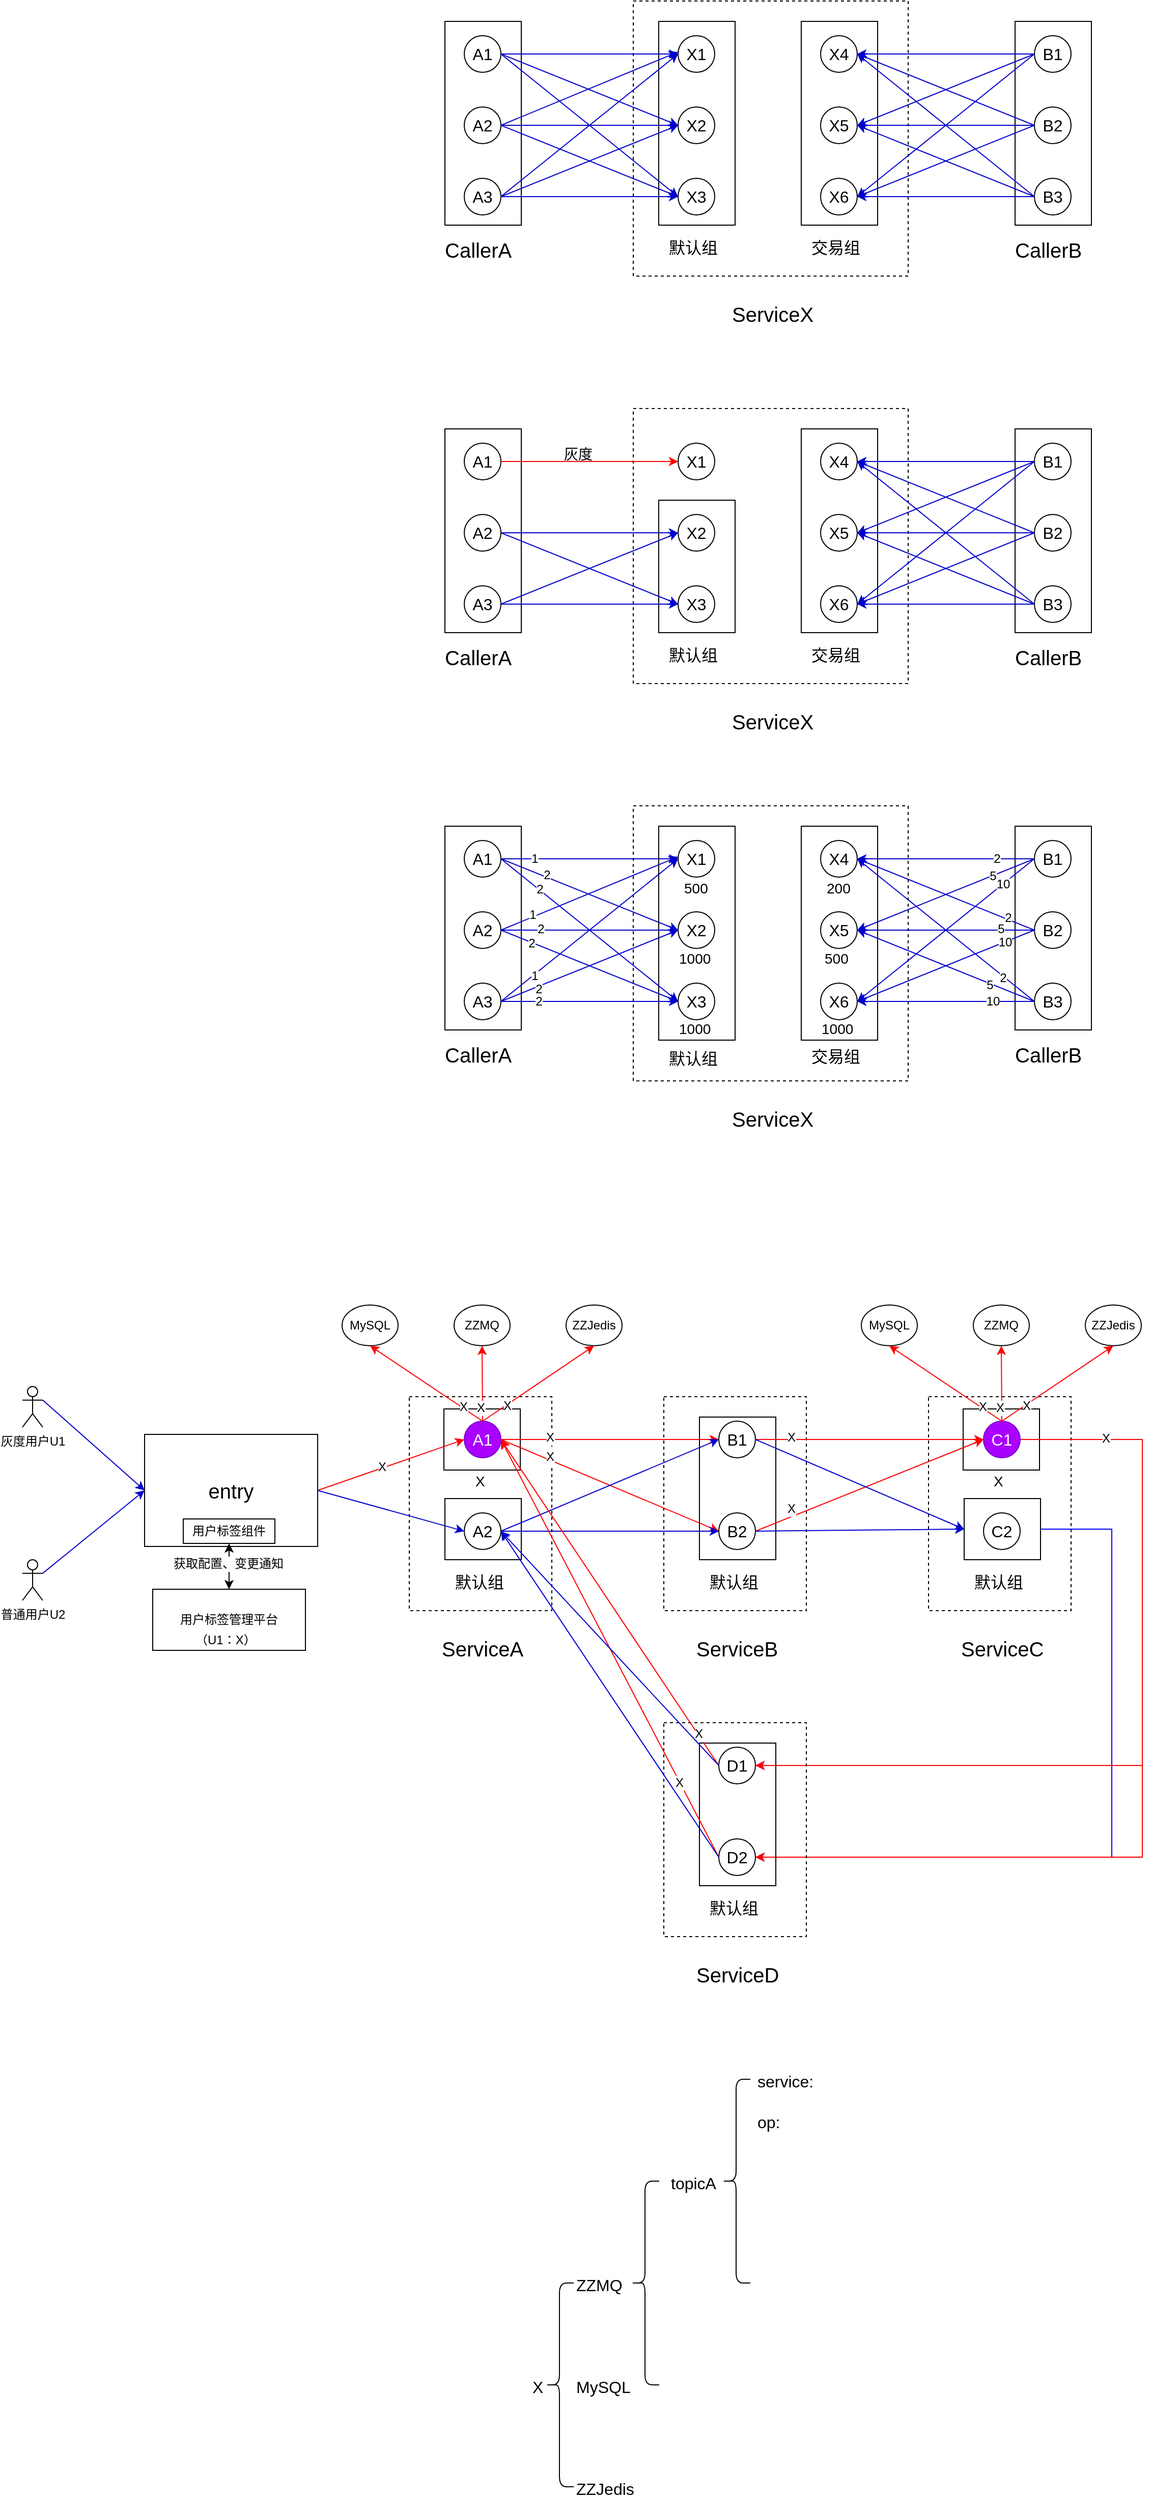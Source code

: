 <mxfile version="10.7.9" type="github"><diagram id="EXv9qr8ru3HA3uoRafgy" name="Page-1"><mxGraphModel dx="1770" dy="745" grid="1" gridSize="10" guides="1" tooltips="1" connect="1" arrows="1" fold="1" page="1" pageScale="1" pageWidth="827" pageHeight="1169" math="0" shadow="0"><root><mxCell id="0"/><mxCell id="1" parent="0"/><mxCell id="uE8plDeLr__Q0l3qdPSv-274" value="" style="rounded=0;whiteSpace=wrap;html=1;fillColor=none;" vertex="1" parent="1"><mxGeometry x="604" y="1432" width="75" height="60" as="geometry"/></mxCell><mxCell id="uE8plDeLr__Q0l3qdPSv-273" value="" style="rounded=0;whiteSpace=wrap;html=1;fillColor=none;" vertex="1" parent="1"><mxGeometry x="94" y="1432" width="75" height="60" as="geometry"/></mxCell><mxCell id="uE8plDeLr__Q0l3qdPSv-158" value="" style="rounded=0;whiteSpace=wrap;html=1;fillColor=none;dashed=1;" vertex="1" parent="1"><mxGeometry x="60" y="1420" width="140" height="210" as="geometry"/></mxCell><mxCell id="1Jk1m7-9sL2Hab15Abrz-1" value="" style="whiteSpace=wrap;html=1;aspect=fixed;fillColor=none;dashed=1;" parent="1" vertex="1"><mxGeometry x="280" y="50" width="270" height="270" as="geometry"/></mxCell><mxCell id="1Jk1m7-9sL2Hab15Abrz-3" value="" style="rounded=0;whiteSpace=wrap;html=1;fillColor=none;" parent="1" vertex="1"><mxGeometry x="305" y="70" width="75" height="200" as="geometry"/></mxCell><mxCell id="1Jk1m7-9sL2Hab15Abrz-2" value="&lt;font style=&quot;font-size: 16px&quot;&gt;X1&lt;/font&gt;" style="ellipse;whiteSpace=wrap;html=1;aspect=fixed;fillColor=none;" parent="1" vertex="1"><mxGeometry x="324" y="84" width="36" height="36" as="geometry"/></mxCell><mxCell id="1Jk1m7-9sL2Hab15Abrz-7" value="&lt;font style=&quot;font-size: 16px&quot;&gt;X2&lt;/font&gt;" style="ellipse;whiteSpace=wrap;html=1;aspect=fixed;fillColor=none;" parent="1" vertex="1"><mxGeometry x="324" y="154" width="36" height="36" as="geometry"/></mxCell><mxCell id="1Jk1m7-9sL2Hab15Abrz-8" value="&lt;font style=&quot;font-size: 16px&quot;&gt;X3&lt;/font&gt;" style="ellipse;whiteSpace=wrap;html=1;aspect=fixed;fillColor=none;" parent="1" vertex="1"><mxGeometry x="324" y="224" width="36" height="36" as="geometry"/></mxCell><mxCell id="1Jk1m7-9sL2Hab15Abrz-9" value="&lt;font style=&quot;font-size: 16px&quot;&gt;默认组&lt;/font&gt;" style="text;html=1;resizable=0;points=[];autosize=1;align=left;verticalAlign=top;spacingTop=-4;" parent="1" vertex="1"><mxGeometry x="312.5" y="280" width="60" height="20" as="geometry"/></mxCell><mxCell id="1Jk1m7-9sL2Hab15Abrz-10" value="" style="rounded=0;whiteSpace=wrap;html=1;fillColor=none;" parent="1" vertex="1"><mxGeometry x="445" y="70" width="75" height="200" as="geometry"/></mxCell><mxCell id="1Jk1m7-9sL2Hab15Abrz-11" value="&lt;font style=&quot;font-size: 16px&quot;&gt;X4&lt;/font&gt;" style="ellipse;whiteSpace=wrap;html=1;aspect=fixed;fillColor=none;" parent="1" vertex="1"><mxGeometry x="464" y="84" width="36" height="36" as="geometry"/></mxCell><mxCell id="1Jk1m7-9sL2Hab15Abrz-12" value="&lt;font style=&quot;font-size: 16px&quot;&gt;X5&lt;/font&gt;" style="ellipse;whiteSpace=wrap;html=1;aspect=fixed;fillColor=none;" parent="1" vertex="1"><mxGeometry x="464" y="154" width="36" height="36" as="geometry"/></mxCell><mxCell id="1Jk1m7-9sL2Hab15Abrz-13" value="&lt;font style=&quot;font-size: 16px&quot;&gt;X6&lt;/font&gt;" style="ellipse;whiteSpace=wrap;html=1;aspect=fixed;fillColor=none;" parent="1" vertex="1"><mxGeometry x="464" y="224" width="36" height="36" as="geometry"/></mxCell><mxCell id="1Jk1m7-9sL2Hab15Abrz-14" value="&lt;font style=&quot;font-size: 16px&quot;&gt;交易组&lt;/font&gt;" style="text;html=1;resizable=0;points=[];autosize=1;align=left;verticalAlign=top;spacingTop=-4;" parent="1" vertex="1"><mxGeometry x="452.5" y="280" width="60" height="20" as="geometry"/></mxCell><mxCell id="1Jk1m7-9sL2Hab15Abrz-15" value="&lt;font style=&quot;font-size: 20px&quot;&gt;ServiceX&lt;/font&gt;" style="text;html=1;" parent="1" vertex="1"><mxGeometry x="375" y="339" width="80" height="30" as="geometry"/></mxCell><mxCell id="1Jk1m7-9sL2Hab15Abrz-23" value="" style="rounded=0;whiteSpace=wrap;html=1;fillColor=none;" parent="1" vertex="1"><mxGeometry x="95" y="70" width="75" height="200" as="geometry"/></mxCell><mxCell id="1Jk1m7-9sL2Hab15Abrz-24" value="&lt;font style=&quot;font-size: 16px&quot;&gt;A1&lt;/font&gt;" style="ellipse;whiteSpace=wrap;html=1;aspect=fixed;fillColor=none;" parent="1" vertex="1"><mxGeometry x="114" y="84" width="36" height="36" as="geometry"/></mxCell><mxCell id="1Jk1m7-9sL2Hab15Abrz-25" value="&lt;span style=&quot;font-size: 16px&quot;&gt;A2&lt;/span&gt;" style="ellipse;whiteSpace=wrap;html=1;aspect=fixed;fillColor=none;" parent="1" vertex="1"><mxGeometry x="114" y="154" width="36" height="36" as="geometry"/></mxCell><mxCell id="1Jk1m7-9sL2Hab15Abrz-26" value="&lt;span style=&quot;font-size: 16px&quot;&gt;A3&lt;/span&gt;" style="ellipse;whiteSpace=wrap;html=1;aspect=fixed;fillColor=none;" parent="1" vertex="1"><mxGeometry x="114" y="224" width="36" height="36" as="geometry"/></mxCell><mxCell id="1Jk1m7-9sL2Hab15Abrz-27" value="&lt;font style=&quot;font-size: 20px&quot;&gt;CallerA&lt;/font&gt;" style="text;html=1;resizable=0;points=[];autosize=1;align=left;verticalAlign=top;spacingTop=-4;" parent="1" vertex="1"><mxGeometry x="92.5" y="280" width="80" height="20" as="geometry"/></mxCell><mxCell id="1Jk1m7-9sL2Hab15Abrz-33" value="" style="endArrow=classic;html=1;strokeColor=#0000CC;exitX=1;exitY=0.5;exitDx=0;exitDy=0;entryX=0;entryY=0.5;entryDx=0;entryDy=0;" parent="1" source="1Jk1m7-9sL2Hab15Abrz-24" target="1Jk1m7-9sL2Hab15Abrz-2" edge="1"><mxGeometry width="50" height="50" relative="1" as="geometry"><mxPoint x="190" y="10" as="sourcePoint"/><mxPoint x="240" y="-40" as="targetPoint"/></mxGeometry></mxCell><mxCell id="1Jk1m7-9sL2Hab15Abrz-34" value="" style="endArrow=classic;html=1;strokeColor=#0000CC;exitX=1;exitY=0.5;exitDx=0;exitDy=0;entryX=0;entryY=0.5;entryDx=0;entryDy=0;" parent="1" source="1Jk1m7-9sL2Hab15Abrz-24" target="1Jk1m7-9sL2Hab15Abrz-7" edge="1"><mxGeometry width="50" height="50" relative="1" as="geometry"><mxPoint x="160" y="112" as="sourcePoint"/><mxPoint x="334" y="112" as="targetPoint"/></mxGeometry></mxCell><mxCell id="1Jk1m7-9sL2Hab15Abrz-35" value="" style="endArrow=classic;html=1;strokeColor=#0000CC;exitX=1;exitY=0.5;exitDx=0;exitDy=0;entryX=0;entryY=0.5;entryDx=0;entryDy=0;" parent="1" source="1Jk1m7-9sL2Hab15Abrz-24" target="1Jk1m7-9sL2Hab15Abrz-8" edge="1"><mxGeometry width="50" height="50" relative="1" as="geometry"><mxPoint x="160" y="112" as="sourcePoint"/><mxPoint x="334" y="182" as="targetPoint"/></mxGeometry></mxCell><mxCell id="1Jk1m7-9sL2Hab15Abrz-36" value="" style="endArrow=classic;html=1;strokeColor=#0000CC;exitX=1;exitY=0.5;exitDx=0;exitDy=0;" parent="1" source="1Jk1m7-9sL2Hab15Abrz-25" edge="1"><mxGeometry width="50" height="50" relative="1" as="geometry"><mxPoint x="150" y="112" as="sourcePoint"/><mxPoint x="324" y="100" as="targetPoint"/></mxGeometry></mxCell><mxCell id="1Jk1m7-9sL2Hab15Abrz-37" value="" style="endArrow=classic;html=1;strokeColor=#0000CC;exitX=1;exitY=0.5;exitDx=0;exitDy=0;entryX=0;entryY=0.5;entryDx=0;entryDy=0;" parent="1" source="1Jk1m7-9sL2Hab15Abrz-25" target="1Jk1m7-9sL2Hab15Abrz-7" edge="1"><mxGeometry width="50" height="50" relative="1" as="geometry"><mxPoint x="160" y="182" as="sourcePoint"/><mxPoint x="334" y="110" as="targetPoint"/></mxGeometry></mxCell><mxCell id="1Jk1m7-9sL2Hab15Abrz-38" value="" style="endArrow=classic;html=1;strokeColor=#0000CC;exitX=1;exitY=0.5;exitDx=0;exitDy=0;entryX=0;entryY=0.5;entryDx=0;entryDy=0;" parent="1" source="1Jk1m7-9sL2Hab15Abrz-25" target="1Jk1m7-9sL2Hab15Abrz-8" edge="1"><mxGeometry width="50" height="50" relative="1" as="geometry"><mxPoint x="160" y="182" as="sourcePoint"/><mxPoint x="334" y="182" as="targetPoint"/></mxGeometry></mxCell><mxCell id="1Jk1m7-9sL2Hab15Abrz-39" value="" style="endArrow=classic;html=1;strokeColor=#0000CC;exitX=1;exitY=0.5;exitDx=0;exitDy=0;entryX=0;entryY=0.5;entryDx=0;entryDy=0;" parent="1" source="1Jk1m7-9sL2Hab15Abrz-26" target="1Jk1m7-9sL2Hab15Abrz-2" edge="1"><mxGeometry width="50" height="50" relative="1" as="geometry"><mxPoint x="160" y="182" as="sourcePoint"/><mxPoint x="334" y="252" as="targetPoint"/></mxGeometry></mxCell><mxCell id="1Jk1m7-9sL2Hab15Abrz-40" value="" style="endArrow=classic;html=1;strokeColor=#0000CC;exitX=1;exitY=0.5;exitDx=0;exitDy=0;entryX=0;entryY=0.5;entryDx=0;entryDy=0;" parent="1" source="1Jk1m7-9sL2Hab15Abrz-26" target="1Jk1m7-9sL2Hab15Abrz-7" edge="1"><mxGeometry width="50" height="50" relative="1" as="geometry"><mxPoint x="160" y="252" as="sourcePoint"/><mxPoint x="334" y="112" as="targetPoint"/></mxGeometry></mxCell><mxCell id="1Jk1m7-9sL2Hab15Abrz-41" value="" style="endArrow=classic;html=1;strokeColor=#0000CC;exitX=1;exitY=0.5;exitDx=0;exitDy=0;entryX=0;entryY=0.5;entryDx=0;entryDy=0;" parent="1" source="1Jk1m7-9sL2Hab15Abrz-26" target="1Jk1m7-9sL2Hab15Abrz-8" edge="1"><mxGeometry width="50" height="50" relative="1" as="geometry"><mxPoint x="160" y="252" as="sourcePoint"/><mxPoint x="334" y="182" as="targetPoint"/></mxGeometry></mxCell><mxCell id="1Jk1m7-9sL2Hab15Abrz-42" value="" style="rounded=0;whiteSpace=wrap;html=1;fillColor=none;" parent="1" vertex="1"><mxGeometry x="655" y="70" width="75" height="200" as="geometry"/></mxCell><mxCell id="1Jk1m7-9sL2Hab15Abrz-43" value="&lt;font style=&quot;font-size: 16px&quot;&gt;B1&lt;/font&gt;" style="ellipse;whiteSpace=wrap;html=1;aspect=fixed;fillColor=none;" parent="1" vertex="1"><mxGeometry x="674" y="84" width="36" height="36" as="geometry"/></mxCell><mxCell id="1Jk1m7-9sL2Hab15Abrz-44" value="&lt;span style=&quot;font-size: 16px&quot;&gt;B2&lt;/span&gt;" style="ellipse;whiteSpace=wrap;html=1;aspect=fixed;fillColor=none;" parent="1" vertex="1"><mxGeometry x="674" y="154" width="36" height="36" as="geometry"/></mxCell><mxCell id="1Jk1m7-9sL2Hab15Abrz-45" value="&lt;span style=&quot;font-size: 16px&quot;&gt;B3&lt;/span&gt;" style="ellipse;whiteSpace=wrap;html=1;aspect=fixed;fillColor=none;" parent="1" vertex="1"><mxGeometry x="674" y="224" width="36" height="36" as="geometry"/></mxCell><mxCell id="1Jk1m7-9sL2Hab15Abrz-46" value="&lt;font style=&quot;font-size: 20px&quot;&gt;CallerB&lt;/font&gt;" style="text;html=1;resizable=0;points=[];autosize=1;align=left;verticalAlign=top;spacingTop=-4;" parent="1" vertex="1"><mxGeometry x="652.5" y="280" width="80" height="20" as="geometry"/></mxCell><mxCell id="1Jk1m7-9sL2Hab15Abrz-47" value="" style="endArrow=classic;html=1;strokeColor=#0000CC;exitX=0;exitY=0.5;exitDx=0;exitDy=0;entryX=1;entryY=0.5;entryDx=0;entryDy=0;" parent="1" source="1Jk1m7-9sL2Hab15Abrz-43" target="1Jk1m7-9sL2Hab15Abrz-11" edge="1"><mxGeometry width="50" height="50" relative="1" as="geometry"><mxPoint x="600" y="354" as="sourcePoint"/><mxPoint x="774" y="354" as="targetPoint"/></mxGeometry></mxCell><mxCell id="1Jk1m7-9sL2Hab15Abrz-48" value="" style="endArrow=classic;html=1;strokeColor=#0000CC;exitX=0;exitY=0.5;exitDx=0;exitDy=0;entryX=1;entryY=0.5;entryDx=0;entryDy=0;" parent="1" source="1Jk1m7-9sL2Hab15Abrz-44" target="1Jk1m7-9sL2Hab15Abrz-11" edge="1"><mxGeometry width="50" height="50" relative="1" as="geometry"><mxPoint x="684" y="112" as="sourcePoint"/><mxPoint x="510" y="112" as="targetPoint"/></mxGeometry></mxCell><mxCell id="1Jk1m7-9sL2Hab15Abrz-49" value="" style="endArrow=classic;html=1;strokeColor=#0000CC;exitX=0;exitY=0.5;exitDx=0;exitDy=0;entryX=1;entryY=0.5;entryDx=0;entryDy=0;" parent="1" source="1Jk1m7-9sL2Hab15Abrz-45" target="1Jk1m7-9sL2Hab15Abrz-11" edge="1"><mxGeometry width="50" height="50" relative="1" as="geometry"><mxPoint x="684" y="182" as="sourcePoint"/><mxPoint x="510" y="112" as="targetPoint"/></mxGeometry></mxCell><mxCell id="1Jk1m7-9sL2Hab15Abrz-50" value="" style="endArrow=classic;html=1;strokeColor=#0000CC;entryX=1;entryY=0.5;entryDx=0;entryDy=0;exitX=0;exitY=0.5;exitDx=0;exitDy=0;" parent="1" source="1Jk1m7-9sL2Hab15Abrz-43" target="1Jk1m7-9sL2Hab15Abrz-12" edge="1"><mxGeometry width="50" height="50" relative="1" as="geometry"><mxPoint x="640" y="120" as="sourcePoint"/><mxPoint x="510" y="112" as="targetPoint"/></mxGeometry></mxCell><mxCell id="1Jk1m7-9sL2Hab15Abrz-51" value="" style="endArrow=classic;html=1;strokeColor=#0000CC;entryX=1;entryY=0.5;entryDx=0;entryDy=0;exitX=0;exitY=0.5;exitDx=0;exitDy=0;" parent="1" source="1Jk1m7-9sL2Hab15Abrz-44" target="1Jk1m7-9sL2Hab15Abrz-12" edge="1"><mxGeometry width="50" height="50" relative="1" as="geometry"><mxPoint x="684" y="112" as="sourcePoint"/><mxPoint x="510" y="182" as="targetPoint"/></mxGeometry></mxCell><mxCell id="1Jk1m7-9sL2Hab15Abrz-52" value="" style="endArrow=classic;html=1;strokeColor=#0000CC;entryX=1;entryY=0.5;entryDx=0;entryDy=0;exitX=0;exitY=0.5;exitDx=0;exitDy=0;" parent="1" source="1Jk1m7-9sL2Hab15Abrz-44" target="1Jk1m7-9sL2Hab15Abrz-13" edge="1"><mxGeometry width="50" height="50" relative="1" as="geometry"><mxPoint x="684" y="182" as="sourcePoint"/><mxPoint x="510" y="182" as="targetPoint"/></mxGeometry></mxCell><mxCell id="1Jk1m7-9sL2Hab15Abrz-53" value="" style="endArrow=classic;html=1;strokeColor=#0000CC;entryX=1;entryY=0.5;entryDx=0;entryDy=0;exitX=0;exitY=0.5;exitDx=0;exitDy=0;" parent="1" source="1Jk1m7-9sL2Hab15Abrz-43" target="1Jk1m7-9sL2Hab15Abrz-13" edge="1"><mxGeometry width="50" height="50" relative="1" as="geometry"><mxPoint x="684" y="182" as="sourcePoint"/><mxPoint x="510" y="252" as="targetPoint"/></mxGeometry></mxCell><mxCell id="1Jk1m7-9sL2Hab15Abrz-54" value="" style="endArrow=classic;html=1;strokeColor=#0000CC;exitX=0;exitY=0.5;exitDx=0;exitDy=0;entryX=1;entryY=0.5;entryDx=0;entryDy=0;" parent="1" source="1Jk1m7-9sL2Hab15Abrz-45" target="1Jk1m7-9sL2Hab15Abrz-12" edge="1"><mxGeometry width="50" height="50" relative="1" as="geometry"><mxPoint x="684" y="252" as="sourcePoint"/><mxPoint x="510" y="112" as="targetPoint"/></mxGeometry></mxCell><mxCell id="1Jk1m7-9sL2Hab15Abrz-55" value="" style="endArrow=classic;html=1;strokeColor=#0000CC;exitX=0;exitY=0.5;exitDx=0;exitDy=0;entryX=1;entryY=0.5;entryDx=0;entryDy=0;" parent="1" source="1Jk1m7-9sL2Hab15Abrz-45" target="1Jk1m7-9sL2Hab15Abrz-13" edge="1"><mxGeometry width="50" height="50" relative="1" as="geometry"><mxPoint x="684" y="252" as="sourcePoint"/><mxPoint x="510" y="182" as="targetPoint"/></mxGeometry></mxCell><mxCell id="uE8plDeLr__Q0l3qdPSv-1" value="" style="whiteSpace=wrap;html=1;aspect=fixed;fillColor=none;dashed=1;" vertex="1" parent="1"><mxGeometry x="280" y="450" width="270" height="270" as="geometry"/></mxCell><mxCell id="uE8plDeLr__Q0l3qdPSv-2" value="" style="rounded=0;whiteSpace=wrap;html=1;fillColor=none;" vertex="1" parent="1"><mxGeometry x="305" y="540" width="75" height="130" as="geometry"/></mxCell><mxCell id="uE8plDeLr__Q0l3qdPSv-3" value="&lt;font style=&quot;font-size: 16px&quot;&gt;X1&lt;/font&gt;" style="ellipse;whiteSpace=wrap;html=1;aspect=fixed;fillColor=none;" vertex="1" parent="1"><mxGeometry x="324" y="484" width="36" height="36" as="geometry"/></mxCell><mxCell id="uE8plDeLr__Q0l3qdPSv-4" value="&lt;font style=&quot;font-size: 16px&quot;&gt;X2&lt;/font&gt;" style="ellipse;whiteSpace=wrap;html=1;aspect=fixed;fillColor=none;" vertex="1" parent="1"><mxGeometry x="324" y="554" width="36" height="36" as="geometry"/></mxCell><mxCell id="uE8plDeLr__Q0l3qdPSv-5" value="&lt;font style=&quot;font-size: 16px&quot;&gt;X3&lt;/font&gt;" style="ellipse;whiteSpace=wrap;html=1;aspect=fixed;fillColor=none;" vertex="1" parent="1"><mxGeometry x="324" y="624" width="36" height="36" as="geometry"/></mxCell><mxCell id="uE8plDeLr__Q0l3qdPSv-6" value="&lt;font style=&quot;font-size: 16px&quot;&gt;默认组&lt;/font&gt;" style="text;html=1;resizable=0;points=[];autosize=1;align=left;verticalAlign=top;spacingTop=-4;" vertex="1" parent="1"><mxGeometry x="312.5" y="680" width="60" height="20" as="geometry"/></mxCell><mxCell id="uE8plDeLr__Q0l3qdPSv-7" value="" style="rounded=0;whiteSpace=wrap;html=1;fillColor=none;" vertex="1" parent="1"><mxGeometry x="445" y="470" width="75" height="200" as="geometry"/></mxCell><mxCell id="uE8plDeLr__Q0l3qdPSv-8" value="&lt;font style=&quot;font-size: 16px&quot;&gt;X4&lt;/font&gt;" style="ellipse;whiteSpace=wrap;html=1;aspect=fixed;fillColor=none;" vertex="1" parent="1"><mxGeometry x="464" y="484" width="36" height="36" as="geometry"/></mxCell><mxCell id="uE8plDeLr__Q0l3qdPSv-9" value="&lt;font style=&quot;font-size: 16px&quot;&gt;X5&lt;/font&gt;" style="ellipse;whiteSpace=wrap;html=1;aspect=fixed;fillColor=none;" vertex="1" parent="1"><mxGeometry x="464" y="554" width="36" height="36" as="geometry"/></mxCell><mxCell id="uE8plDeLr__Q0l3qdPSv-10" value="&lt;font style=&quot;font-size: 16px&quot;&gt;X6&lt;/font&gt;" style="ellipse;whiteSpace=wrap;html=1;aspect=fixed;fillColor=none;" vertex="1" parent="1"><mxGeometry x="464" y="624" width="36" height="36" as="geometry"/></mxCell><mxCell id="uE8plDeLr__Q0l3qdPSv-11" value="&lt;font style=&quot;font-size: 16px&quot;&gt;交易组&lt;/font&gt;" style="text;html=1;resizable=0;points=[];autosize=1;align=left;verticalAlign=top;spacingTop=-4;" vertex="1" parent="1"><mxGeometry x="452.5" y="680" width="60" height="20" as="geometry"/></mxCell><mxCell id="uE8plDeLr__Q0l3qdPSv-12" value="&lt;font style=&quot;font-size: 20px&quot;&gt;ServiceX&lt;/font&gt;" style="text;html=1;" vertex="1" parent="1"><mxGeometry x="375" y="739" width="80" height="30" as="geometry"/></mxCell><mxCell id="uE8plDeLr__Q0l3qdPSv-13" value="" style="rounded=0;whiteSpace=wrap;html=1;fillColor=none;" vertex="1" parent="1"><mxGeometry x="95" y="470" width="75" height="200" as="geometry"/></mxCell><mxCell id="uE8plDeLr__Q0l3qdPSv-14" value="&lt;font style=&quot;font-size: 16px&quot;&gt;A1&lt;/font&gt;" style="ellipse;whiteSpace=wrap;html=1;aspect=fixed;fillColor=none;" vertex="1" parent="1"><mxGeometry x="114" y="484" width="36" height="36" as="geometry"/></mxCell><mxCell id="uE8plDeLr__Q0l3qdPSv-15" value="&lt;span style=&quot;font-size: 16px&quot;&gt;A2&lt;/span&gt;" style="ellipse;whiteSpace=wrap;html=1;aspect=fixed;fillColor=none;" vertex="1" parent="1"><mxGeometry x="114" y="554" width="36" height="36" as="geometry"/></mxCell><mxCell id="uE8plDeLr__Q0l3qdPSv-16" value="&lt;span style=&quot;font-size: 16px&quot;&gt;A3&lt;/span&gt;" style="ellipse;whiteSpace=wrap;html=1;aspect=fixed;fillColor=none;" vertex="1" parent="1"><mxGeometry x="114" y="624" width="36" height="36" as="geometry"/></mxCell><mxCell id="uE8plDeLr__Q0l3qdPSv-17" value="&lt;font style=&quot;font-size: 20px&quot;&gt;CallerA&lt;/font&gt;" style="text;html=1;resizable=0;points=[];autosize=1;align=left;verticalAlign=top;spacingTop=-4;" vertex="1" parent="1"><mxGeometry x="92.5" y="680" width="80" height="20" as="geometry"/></mxCell><mxCell id="uE8plDeLr__Q0l3qdPSv-18" value="" style="endArrow=classic;html=1;strokeColor=#FF0000;exitX=1;exitY=0.5;exitDx=0;exitDy=0;entryX=0;entryY=0.5;entryDx=0;entryDy=0;" edge="1" parent="1" source="uE8plDeLr__Q0l3qdPSv-14" target="uE8plDeLr__Q0l3qdPSv-3"><mxGeometry width="50" height="50" relative="1" as="geometry"><mxPoint x="190" y="410" as="sourcePoint"/><mxPoint x="240" y="360" as="targetPoint"/></mxGeometry></mxCell><mxCell id="uE8plDeLr__Q0l3qdPSv-22" value="" style="endArrow=classic;html=1;strokeColor=#0000CC;exitX=1;exitY=0.5;exitDx=0;exitDy=0;entryX=0;entryY=0.5;entryDx=0;entryDy=0;" edge="1" parent="1" source="uE8plDeLr__Q0l3qdPSv-15" target="uE8plDeLr__Q0l3qdPSv-4"><mxGeometry width="50" height="50" relative="1" as="geometry"><mxPoint x="160" y="582" as="sourcePoint"/><mxPoint x="334" y="510" as="targetPoint"/></mxGeometry></mxCell><mxCell id="uE8plDeLr__Q0l3qdPSv-23" value="" style="endArrow=classic;html=1;strokeColor=#0000CC;exitX=1;exitY=0.5;exitDx=0;exitDy=0;entryX=0;entryY=0.5;entryDx=0;entryDy=0;" edge="1" parent="1" source="uE8plDeLr__Q0l3qdPSv-15" target="uE8plDeLr__Q0l3qdPSv-5"><mxGeometry width="50" height="50" relative="1" as="geometry"><mxPoint x="160" y="582" as="sourcePoint"/><mxPoint x="334" y="582" as="targetPoint"/></mxGeometry></mxCell><mxCell id="uE8plDeLr__Q0l3qdPSv-25" value="" style="endArrow=classic;html=1;strokeColor=#0000CC;exitX=1;exitY=0.5;exitDx=0;exitDy=0;entryX=0;entryY=0.5;entryDx=0;entryDy=0;" edge="1" parent="1" source="uE8plDeLr__Q0l3qdPSv-16" target="uE8plDeLr__Q0l3qdPSv-4"><mxGeometry width="50" height="50" relative="1" as="geometry"><mxPoint x="160" y="652" as="sourcePoint"/><mxPoint x="334" y="512" as="targetPoint"/></mxGeometry></mxCell><mxCell id="uE8plDeLr__Q0l3qdPSv-26" value="" style="endArrow=classic;html=1;strokeColor=#0000CC;exitX=1;exitY=0.5;exitDx=0;exitDy=0;entryX=0;entryY=0.5;entryDx=0;entryDy=0;" edge="1" parent="1" source="uE8plDeLr__Q0l3qdPSv-16" target="uE8plDeLr__Q0l3qdPSv-5"><mxGeometry width="50" height="50" relative="1" as="geometry"><mxPoint x="160" y="652" as="sourcePoint"/><mxPoint x="334" y="582" as="targetPoint"/></mxGeometry></mxCell><mxCell id="uE8plDeLr__Q0l3qdPSv-27" value="" style="rounded=0;whiteSpace=wrap;html=1;fillColor=none;" vertex="1" parent="1"><mxGeometry x="655" y="470" width="75" height="200" as="geometry"/></mxCell><mxCell id="uE8plDeLr__Q0l3qdPSv-28" value="&lt;font style=&quot;font-size: 16px&quot;&gt;B1&lt;/font&gt;" style="ellipse;whiteSpace=wrap;html=1;aspect=fixed;fillColor=none;" vertex="1" parent="1"><mxGeometry x="674" y="484" width="36" height="36" as="geometry"/></mxCell><mxCell id="uE8plDeLr__Q0l3qdPSv-29" value="&lt;span style=&quot;font-size: 16px&quot;&gt;B2&lt;/span&gt;" style="ellipse;whiteSpace=wrap;html=1;aspect=fixed;fillColor=none;" vertex="1" parent="1"><mxGeometry x="674" y="554" width="36" height="36" as="geometry"/></mxCell><mxCell id="uE8plDeLr__Q0l3qdPSv-30" value="&lt;span style=&quot;font-size: 16px&quot;&gt;B3&lt;/span&gt;" style="ellipse;whiteSpace=wrap;html=1;aspect=fixed;fillColor=none;" vertex="1" parent="1"><mxGeometry x="674" y="624" width="36" height="36" as="geometry"/></mxCell><mxCell id="uE8plDeLr__Q0l3qdPSv-31" value="&lt;font style=&quot;font-size: 20px&quot;&gt;CallerB&lt;/font&gt;" style="text;html=1;resizable=0;points=[];autosize=1;align=left;verticalAlign=top;spacingTop=-4;" vertex="1" parent="1"><mxGeometry x="652.5" y="680" width="80" height="20" as="geometry"/></mxCell><mxCell id="uE8plDeLr__Q0l3qdPSv-32" value="" style="endArrow=classic;html=1;strokeColor=#0000CC;exitX=0;exitY=0.5;exitDx=0;exitDy=0;entryX=1;entryY=0.5;entryDx=0;entryDy=0;" edge="1" parent="1" source="uE8plDeLr__Q0l3qdPSv-28" target="uE8plDeLr__Q0l3qdPSv-8"><mxGeometry width="50" height="50" relative="1" as="geometry"><mxPoint x="600" y="754" as="sourcePoint"/><mxPoint x="774" y="754" as="targetPoint"/></mxGeometry></mxCell><mxCell id="uE8plDeLr__Q0l3qdPSv-33" value="" style="endArrow=classic;html=1;strokeColor=#0000CC;exitX=0;exitY=0.5;exitDx=0;exitDy=0;entryX=1;entryY=0.5;entryDx=0;entryDy=0;" edge="1" parent="1" source="uE8plDeLr__Q0l3qdPSv-29" target="uE8plDeLr__Q0l3qdPSv-8"><mxGeometry width="50" height="50" relative="1" as="geometry"><mxPoint x="684" y="512" as="sourcePoint"/><mxPoint x="510" y="512" as="targetPoint"/></mxGeometry></mxCell><mxCell id="uE8plDeLr__Q0l3qdPSv-34" value="" style="endArrow=classic;html=1;strokeColor=#0000CC;exitX=0;exitY=0.5;exitDx=0;exitDy=0;entryX=1;entryY=0.5;entryDx=0;entryDy=0;" edge="1" parent="1" source="uE8plDeLr__Q0l3qdPSv-30" target="uE8plDeLr__Q0l3qdPSv-8"><mxGeometry width="50" height="50" relative="1" as="geometry"><mxPoint x="684" y="582" as="sourcePoint"/><mxPoint x="510" y="512" as="targetPoint"/></mxGeometry></mxCell><mxCell id="uE8plDeLr__Q0l3qdPSv-35" value="" style="endArrow=classic;html=1;strokeColor=#0000CC;entryX=1;entryY=0.5;entryDx=0;entryDy=0;exitX=0;exitY=0.5;exitDx=0;exitDy=0;" edge="1" parent="1" source="uE8plDeLr__Q0l3qdPSv-28" target="uE8plDeLr__Q0l3qdPSv-9"><mxGeometry width="50" height="50" relative="1" as="geometry"><mxPoint x="640" y="520" as="sourcePoint"/><mxPoint x="510" y="512" as="targetPoint"/></mxGeometry></mxCell><mxCell id="uE8plDeLr__Q0l3qdPSv-36" value="" style="endArrow=classic;html=1;strokeColor=#0000CC;entryX=1;entryY=0.5;entryDx=0;entryDy=0;exitX=0;exitY=0.5;exitDx=0;exitDy=0;" edge="1" parent="1" source="uE8plDeLr__Q0l3qdPSv-29" target="uE8plDeLr__Q0l3qdPSv-9"><mxGeometry width="50" height="50" relative="1" as="geometry"><mxPoint x="684" y="512" as="sourcePoint"/><mxPoint x="510" y="582" as="targetPoint"/></mxGeometry></mxCell><mxCell id="uE8plDeLr__Q0l3qdPSv-37" value="" style="endArrow=classic;html=1;strokeColor=#0000CC;entryX=1;entryY=0.5;entryDx=0;entryDy=0;exitX=0;exitY=0.5;exitDx=0;exitDy=0;" edge="1" parent="1" source="uE8plDeLr__Q0l3qdPSv-29" target="uE8plDeLr__Q0l3qdPSv-10"><mxGeometry width="50" height="50" relative="1" as="geometry"><mxPoint x="684" y="582" as="sourcePoint"/><mxPoint x="510" y="582" as="targetPoint"/></mxGeometry></mxCell><mxCell id="uE8plDeLr__Q0l3qdPSv-38" value="" style="endArrow=classic;html=1;strokeColor=#0000CC;entryX=1;entryY=0.5;entryDx=0;entryDy=0;exitX=0;exitY=0.5;exitDx=0;exitDy=0;" edge="1" parent="1" source="uE8plDeLr__Q0l3qdPSv-28" target="uE8plDeLr__Q0l3qdPSv-10"><mxGeometry width="50" height="50" relative="1" as="geometry"><mxPoint x="684" y="582" as="sourcePoint"/><mxPoint x="510" y="652" as="targetPoint"/></mxGeometry></mxCell><mxCell id="uE8plDeLr__Q0l3qdPSv-39" value="" style="endArrow=classic;html=1;strokeColor=#0000CC;exitX=0;exitY=0.5;exitDx=0;exitDy=0;entryX=1;entryY=0.5;entryDx=0;entryDy=0;" edge="1" parent="1" source="uE8plDeLr__Q0l3qdPSv-30" target="uE8plDeLr__Q0l3qdPSv-9"><mxGeometry width="50" height="50" relative="1" as="geometry"><mxPoint x="684" y="652" as="sourcePoint"/><mxPoint x="510" y="512" as="targetPoint"/></mxGeometry></mxCell><mxCell id="uE8plDeLr__Q0l3qdPSv-40" value="" style="endArrow=classic;html=1;strokeColor=#0000CC;exitX=0;exitY=0.5;exitDx=0;exitDy=0;entryX=1;entryY=0.5;entryDx=0;entryDy=0;" edge="1" parent="1" source="uE8plDeLr__Q0l3qdPSv-30" target="uE8plDeLr__Q0l3qdPSv-10"><mxGeometry width="50" height="50" relative="1" as="geometry"><mxPoint x="684" y="652" as="sourcePoint"/><mxPoint x="510" y="582" as="targetPoint"/></mxGeometry></mxCell><mxCell id="uE8plDeLr__Q0l3qdPSv-41" value="&lt;font style=&quot;font-size: 14px&quot;&gt;灰度&lt;/font&gt;" style="text;html=1;resizable=0;points=[];autosize=1;align=left;verticalAlign=top;spacingTop=-4;" vertex="1" parent="1"><mxGeometry x="210" y="484" width="40" height="20" as="geometry"/></mxCell><mxCell id="uE8plDeLr__Q0l3qdPSv-42" value="" style="whiteSpace=wrap;html=1;aspect=fixed;fillColor=none;dashed=1;" vertex="1" parent="1"><mxGeometry x="280" y="840" width="270" height="270" as="geometry"/></mxCell><mxCell id="uE8plDeLr__Q0l3qdPSv-43" value="" style="rounded=0;whiteSpace=wrap;html=1;fillColor=none;" vertex="1" parent="1"><mxGeometry x="305" y="860" width="75" height="210" as="geometry"/></mxCell><mxCell id="uE8plDeLr__Q0l3qdPSv-44" value="&lt;font style=&quot;font-size: 16px&quot;&gt;X1&lt;/font&gt;" style="ellipse;whiteSpace=wrap;html=1;aspect=fixed;fillColor=none;" vertex="1" parent="1"><mxGeometry x="324" y="874" width="36" height="36" as="geometry"/></mxCell><mxCell id="uE8plDeLr__Q0l3qdPSv-45" value="&lt;font style=&quot;font-size: 16px&quot;&gt;X2&lt;/font&gt;" style="ellipse;whiteSpace=wrap;html=1;aspect=fixed;fillColor=none;" vertex="1" parent="1"><mxGeometry x="324" y="944" width="36" height="36" as="geometry"/></mxCell><mxCell id="uE8plDeLr__Q0l3qdPSv-46" value="&lt;font style=&quot;font-size: 16px&quot;&gt;X3&lt;/font&gt;" style="ellipse;whiteSpace=wrap;html=1;aspect=fixed;fillColor=none;" vertex="1" parent="1"><mxGeometry x="324" y="1014" width="36" height="36" as="geometry"/></mxCell><mxCell id="uE8plDeLr__Q0l3qdPSv-47" value="&lt;font style=&quot;font-size: 16px&quot;&gt;默认组&lt;/font&gt;" style="text;html=1;resizable=0;points=[];autosize=1;align=left;verticalAlign=top;spacingTop=-4;" vertex="1" parent="1"><mxGeometry x="312.5" y="1076" width="60" height="20" as="geometry"/></mxCell><mxCell id="uE8plDeLr__Q0l3qdPSv-48" value="" style="rounded=0;whiteSpace=wrap;html=1;fillColor=none;" vertex="1" parent="1"><mxGeometry x="445" y="860" width="75" height="210" as="geometry"/></mxCell><mxCell id="uE8plDeLr__Q0l3qdPSv-49" value="&lt;font style=&quot;font-size: 16px&quot;&gt;X4&lt;/font&gt;" style="ellipse;whiteSpace=wrap;html=1;aspect=fixed;fillColor=none;" vertex="1" parent="1"><mxGeometry x="464" y="874" width="36" height="36" as="geometry"/></mxCell><mxCell id="uE8plDeLr__Q0l3qdPSv-50" value="&lt;font style=&quot;font-size: 16px&quot;&gt;X5&lt;/font&gt;" style="ellipse;whiteSpace=wrap;html=1;aspect=fixed;fillColor=none;" vertex="1" parent="1"><mxGeometry x="464" y="944" width="36" height="36" as="geometry"/></mxCell><mxCell id="uE8plDeLr__Q0l3qdPSv-51" value="&lt;font style=&quot;font-size: 16px&quot;&gt;X6&lt;/font&gt;" style="ellipse;whiteSpace=wrap;html=1;aspect=fixed;fillColor=none;" vertex="1" parent="1"><mxGeometry x="464" y="1014" width="36" height="36" as="geometry"/></mxCell><mxCell id="uE8plDeLr__Q0l3qdPSv-52" value="&lt;font style=&quot;font-size: 16px&quot;&gt;交易组&lt;/font&gt;" style="text;html=1;resizable=0;points=[];autosize=1;align=left;verticalAlign=top;spacingTop=-4;" vertex="1" parent="1"><mxGeometry x="452.5" y="1074" width="60" height="20" as="geometry"/></mxCell><mxCell id="uE8plDeLr__Q0l3qdPSv-53" value="&lt;font style=&quot;font-size: 20px&quot;&gt;ServiceX&lt;/font&gt;" style="text;html=1;" vertex="1" parent="1"><mxGeometry x="375" y="1129" width="80" height="30" as="geometry"/></mxCell><mxCell id="uE8plDeLr__Q0l3qdPSv-54" value="" style="rounded=0;whiteSpace=wrap;html=1;fillColor=none;" vertex="1" parent="1"><mxGeometry x="95" y="860" width="75" height="200" as="geometry"/></mxCell><mxCell id="uE8plDeLr__Q0l3qdPSv-55" value="&lt;font style=&quot;font-size: 16px&quot;&gt;A1&lt;/font&gt;" style="ellipse;whiteSpace=wrap;html=1;aspect=fixed;fillColor=none;" vertex="1" parent="1"><mxGeometry x="114" y="874" width="36" height="36" as="geometry"/></mxCell><mxCell id="uE8plDeLr__Q0l3qdPSv-56" value="&lt;span style=&quot;font-size: 16px&quot;&gt;A2&lt;/span&gt;" style="ellipse;whiteSpace=wrap;html=1;aspect=fixed;fillColor=none;" vertex="1" parent="1"><mxGeometry x="114" y="944" width="36" height="36" as="geometry"/></mxCell><mxCell id="uE8plDeLr__Q0l3qdPSv-57" value="&lt;span style=&quot;font-size: 16px&quot;&gt;A3&lt;/span&gt;" style="ellipse;whiteSpace=wrap;html=1;aspect=fixed;fillColor=none;" vertex="1" parent="1"><mxGeometry x="114" y="1014" width="36" height="36" as="geometry"/></mxCell><mxCell id="uE8plDeLr__Q0l3qdPSv-58" value="&lt;font style=&quot;font-size: 20px&quot;&gt;CallerA&lt;/font&gt;" style="text;html=1;resizable=0;points=[];autosize=1;align=left;verticalAlign=top;spacingTop=-4;" vertex="1" parent="1"><mxGeometry x="92.5" y="1070" width="80" height="20" as="geometry"/></mxCell><mxCell id="uE8plDeLr__Q0l3qdPSv-59" value="" style="endArrow=classic;html=1;strokeColor=#0000CC;exitX=1;exitY=0.5;exitDx=0;exitDy=0;entryX=0;entryY=0.5;entryDx=0;entryDy=0;" edge="1" parent="1" source="uE8plDeLr__Q0l3qdPSv-55" target="uE8plDeLr__Q0l3qdPSv-44"><mxGeometry width="50" height="50" relative="1" as="geometry"><mxPoint x="190" y="800" as="sourcePoint"/><mxPoint x="240" y="750" as="targetPoint"/></mxGeometry></mxCell><mxCell id="uE8plDeLr__Q0l3qdPSv-88" value="1" style="text;html=1;resizable=0;points=[];align=center;verticalAlign=middle;labelBackgroundColor=#ffffff;" vertex="1" connectable="0" parent="uE8plDeLr__Q0l3qdPSv-59"><mxGeometry x="-0.621" relative="1" as="geometry"><mxPoint as="offset"/></mxGeometry></mxCell><mxCell id="uE8plDeLr__Q0l3qdPSv-60" value="" style="endArrow=classic;html=1;strokeColor=#0000CC;exitX=1;exitY=0.5;exitDx=0;exitDy=0;entryX=0;entryY=0.5;entryDx=0;entryDy=0;" edge="1" parent="1" source="uE8plDeLr__Q0l3qdPSv-55" target="uE8plDeLr__Q0l3qdPSv-45"><mxGeometry width="50" height="50" relative="1" as="geometry"><mxPoint x="160" y="902" as="sourcePoint"/><mxPoint x="334" y="902" as="targetPoint"/></mxGeometry></mxCell><mxCell id="uE8plDeLr__Q0l3qdPSv-89" value="2" style="text;html=1;resizable=0;points=[];align=center;verticalAlign=middle;labelBackgroundColor=#ffffff;" vertex="1" connectable="0" parent="uE8plDeLr__Q0l3qdPSv-60"><mxGeometry x="-0.501" y="2" relative="1" as="geometry"><mxPoint as="offset"/></mxGeometry></mxCell><mxCell id="uE8plDeLr__Q0l3qdPSv-61" value="" style="endArrow=classic;html=1;strokeColor=#0000CC;exitX=1;exitY=0.5;exitDx=0;exitDy=0;entryX=0;entryY=0.5;entryDx=0;entryDy=0;" edge="1" parent="1" source="uE8plDeLr__Q0l3qdPSv-55" target="uE8plDeLr__Q0l3qdPSv-46"><mxGeometry width="50" height="50" relative="1" as="geometry"><mxPoint x="160" y="902" as="sourcePoint"/><mxPoint x="334" y="972" as="targetPoint"/></mxGeometry></mxCell><mxCell id="uE8plDeLr__Q0l3qdPSv-90" value="2" style="text;html=1;resizable=0;points=[];align=center;verticalAlign=middle;labelBackgroundColor=#ffffff;" vertex="1" connectable="0" parent="uE8plDeLr__Q0l3qdPSv-61"><mxGeometry x="-0.572" y="1" relative="1" as="geometry"><mxPoint as="offset"/></mxGeometry></mxCell><mxCell id="uE8plDeLr__Q0l3qdPSv-62" value="" style="endArrow=classic;html=1;strokeColor=#0000CC;exitX=1;exitY=0.5;exitDx=0;exitDy=0;" edge="1" parent="1" source="uE8plDeLr__Q0l3qdPSv-56"><mxGeometry width="50" height="50" relative="1" as="geometry"><mxPoint x="150" y="902" as="sourcePoint"/><mxPoint x="324" y="890" as="targetPoint"/></mxGeometry></mxCell><mxCell id="uE8plDeLr__Q0l3qdPSv-91" value="1" style="text;html=1;resizable=0;points=[];align=center;verticalAlign=middle;labelBackgroundColor=#ffffff;" vertex="1" connectable="0" parent="uE8plDeLr__Q0l3qdPSv-62"><mxGeometry x="-0.635" y="2" relative="1" as="geometry"><mxPoint as="offset"/></mxGeometry></mxCell><mxCell id="uE8plDeLr__Q0l3qdPSv-63" value="" style="endArrow=classic;html=1;strokeColor=#0000CC;exitX=1;exitY=0.5;exitDx=0;exitDy=0;entryX=0;entryY=0.5;entryDx=0;entryDy=0;" edge="1" parent="1" source="uE8plDeLr__Q0l3qdPSv-56" target="uE8plDeLr__Q0l3qdPSv-45"><mxGeometry width="50" height="50" relative="1" as="geometry"><mxPoint x="160" y="972" as="sourcePoint"/><mxPoint x="334" y="900" as="targetPoint"/></mxGeometry></mxCell><mxCell id="uE8plDeLr__Q0l3qdPSv-92" value="2" style="text;html=1;resizable=0;points=[];align=center;verticalAlign=middle;labelBackgroundColor=#ffffff;" vertex="1" connectable="0" parent="uE8plDeLr__Q0l3qdPSv-63"><mxGeometry x="-0.552" y="1" relative="1" as="geometry"><mxPoint as="offset"/></mxGeometry></mxCell><mxCell id="uE8plDeLr__Q0l3qdPSv-64" value="" style="endArrow=classic;html=1;strokeColor=#0000CC;exitX=1;exitY=0.5;exitDx=0;exitDy=0;entryX=0;entryY=0.5;entryDx=0;entryDy=0;" edge="1" parent="1" source="uE8plDeLr__Q0l3qdPSv-56" target="uE8plDeLr__Q0l3qdPSv-46"><mxGeometry width="50" height="50" relative="1" as="geometry"><mxPoint x="160" y="972" as="sourcePoint"/><mxPoint x="334" y="972" as="targetPoint"/></mxGeometry></mxCell><mxCell id="uE8plDeLr__Q0l3qdPSv-93" value="2" style="text;html=1;resizable=0;points=[];align=center;verticalAlign=middle;labelBackgroundColor=#ffffff;" vertex="1" connectable="0" parent="uE8plDeLr__Q0l3qdPSv-64"><mxGeometry x="-0.642" relative="1" as="geometry"><mxPoint x="-1" as="offset"/></mxGeometry></mxCell><mxCell id="uE8plDeLr__Q0l3qdPSv-65" value="" style="endArrow=classic;html=1;strokeColor=#0000CC;exitX=1;exitY=0.5;exitDx=0;exitDy=0;entryX=0;entryY=0.5;entryDx=0;entryDy=0;" edge="1" parent="1" source="uE8plDeLr__Q0l3qdPSv-57" target="uE8plDeLr__Q0l3qdPSv-44"><mxGeometry width="50" height="50" relative="1" as="geometry"><mxPoint x="160" y="972" as="sourcePoint"/><mxPoint x="334" y="1042" as="targetPoint"/></mxGeometry></mxCell><mxCell id="uE8plDeLr__Q0l3qdPSv-94" value="1" style="text;html=1;resizable=0;points=[];align=center;verticalAlign=middle;labelBackgroundColor=#ffffff;" vertex="1" connectable="0" parent="uE8plDeLr__Q0l3qdPSv-65"><mxGeometry x="-0.629" y="-1" relative="1" as="geometry"><mxPoint as="offset"/></mxGeometry></mxCell><mxCell id="uE8plDeLr__Q0l3qdPSv-66" value="" style="endArrow=classic;html=1;strokeColor=#0000CC;exitX=1;exitY=0.5;exitDx=0;exitDy=0;entryX=0;entryY=0.5;entryDx=0;entryDy=0;" edge="1" parent="1" source="uE8plDeLr__Q0l3qdPSv-57" target="uE8plDeLr__Q0l3qdPSv-45"><mxGeometry width="50" height="50" relative="1" as="geometry"><mxPoint x="160" y="1042" as="sourcePoint"/><mxPoint x="334" y="902" as="targetPoint"/></mxGeometry></mxCell><mxCell id="uE8plDeLr__Q0l3qdPSv-95" value="2" style="text;html=1;resizable=0;points=[];align=center;verticalAlign=middle;labelBackgroundColor=#ffffff;" vertex="1" connectable="0" parent="uE8plDeLr__Q0l3qdPSv-66"><mxGeometry x="-0.582" y="-2" relative="1" as="geometry"><mxPoint as="offset"/></mxGeometry></mxCell><mxCell id="uE8plDeLr__Q0l3qdPSv-67" value="" style="endArrow=classic;html=1;strokeColor=#0000CC;exitX=1;exitY=0.5;exitDx=0;exitDy=0;entryX=0;entryY=0.5;entryDx=0;entryDy=0;" edge="1" parent="1" source="uE8plDeLr__Q0l3qdPSv-57" target="uE8plDeLr__Q0l3qdPSv-46"><mxGeometry width="50" height="50" relative="1" as="geometry"><mxPoint x="160" y="1042" as="sourcePoint"/><mxPoint x="334" y="972" as="targetPoint"/></mxGeometry></mxCell><mxCell id="uE8plDeLr__Q0l3qdPSv-96" value="2" style="text;html=1;resizable=0;points=[];align=center;verticalAlign=middle;labelBackgroundColor=#ffffff;" vertex="1" connectable="0" parent="uE8plDeLr__Q0l3qdPSv-67"><mxGeometry x="-0.575" relative="1" as="geometry"><mxPoint as="offset"/></mxGeometry></mxCell><mxCell id="uE8plDeLr__Q0l3qdPSv-68" value="" style="rounded=0;whiteSpace=wrap;html=1;fillColor=none;" vertex="1" parent="1"><mxGeometry x="655" y="860" width="75" height="200" as="geometry"/></mxCell><mxCell id="uE8plDeLr__Q0l3qdPSv-69" value="&lt;font style=&quot;font-size: 16px&quot;&gt;B1&lt;/font&gt;" style="ellipse;whiteSpace=wrap;html=1;aspect=fixed;fillColor=none;" vertex="1" parent="1"><mxGeometry x="674" y="874" width="36" height="36" as="geometry"/></mxCell><mxCell id="uE8plDeLr__Q0l3qdPSv-70" value="&lt;span style=&quot;font-size: 16px&quot;&gt;B2&lt;/span&gt;" style="ellipse;whiteSpace=wrap;html=1;aspect=fixed;fillColor=none;" vertex="1" parent="1"><mxGeometry x="674" y="944" width="36" height="36" as="geometry"/></mxCell><mxCell id="uE8plDeLr__Q0l3qdPSv-71" value="&lt;span style=&quot;font-size: 16px&quot;&gt;B3&lt;/span&gt;" style="ellipse;whiteSpace=wrap;html=1;aspect=fixed;fillColor=none;" vertex="1" parent="1"><mxGeometry x="674" y="1014" width="36" height="36" as="geometry"/></mxCell><mxCell id="uE8plDeLr__Q0l3qdPSv-72" value="&lt;font style=&quot;font-size: 20px&quot;&gt;CallerB&lt;/font&gt;" style="text;html=1;resizable=0;points=[];autosize=1;align=left;verticalAlign=top;spacingTop=-4;" vertex="1" parent="1"><mxGeometry x="652.5" y="1070" width="80" height="20" as="geometry"/></mxCell><mxCell id="uE8plDeLr__Q0l3qdPSv-73" value="" style="endArrow=classic;html=1;strokeColor=#0000CC;exitX=0;exitY=0.5;exitDx=0;exitDy=0;entryX=1;entryY=0.5;entryDx=0;entryDy=0;" edge="1" parent="1" source="uE8plDeLr__Q0l3qdPSv-69" target="uE8plDeLr__Q0l3qdPSv-49"><mxGeometry width="50" height="50" relative="1" as="geometry"><mxPoint x="600" y="1144" as="sourcePoint"/><mxPoint x="774" y="1144" as="targetPoint"/></mxGeometry></mxCell><mxCell id="uE8plDeLr__Q0l3qdPSv-100" value="2" style="text;html=1;resizable=0;points=[];align=center;verticalAlign=middle;labelBackgroundColor=#ffffff;" vertex="1" connectable="0" parent="uE8plDeLr__Q0l3qdPSv-73"><mxGeometry x="-0.575" relative="1" as="geometry"><mxPoint as="offset"/></mxGeometry></mxCell><mxCell id="uE8plDeLr__Q0l3qdPSv-74" value="" style="endArrow=classic;html=1;strokeColor=#0000CC;exitX=0;exitY=0.5;exitDx=0;exitDy=0;entryX=1;entryY=0.5;entryDx=0;entryDy=0;" edge="1" parent="1" source="uE8plDeLr__Q0l3qdPSv-70" target="uE8plDeLr__Q0l3qdPSv-49"><mxGeometry width="50" height="50" relative="1" as="geometry"><mxPoint x="684" y="902" as="sourcePoint"/><mxPoint x="510" y="902" as="targetPoint"/></mxGeometry></mxCell><mxCell id="uE8plDeLr__Q0l3qdPSv-103" value="2" style="text;html=1;resizable=0;points=[];align=center;verticalAlign=middle;labelBackgroundColor=#ffffff;" vertex="1" connectable="0" parent="uE8plDeLr__Q0l3qdPSv-74"><mxGeometry x="-0.691" y="-2" relative="1" as="geometry"><mxPoint as="offset"/></mxGeometry></mxCell><mxCell id="uE8plDeLr__Q0l3qdPSv-75" value="" style="endArrow=classic;html=1;strokeColor=#0000CC;exitX=0;exitY=0.5;exitDx=0;exitDy=0;entryX=1;entryY=0.5;entryDx=0;entryDy=0;" edge="1" parent="1" source="uE8plDeLr__Q0l3qdPSv-71" target="uE8plDeLr__Q0l3qdPSv-49"><mxGeometry width="50" height="50" relative="1" as="geometry"><mxPoint x="684" y="972" as="sourcePoint"/><mxPoint x="510" y="902" as="targetPoint"/></mxGeometry></mxCell><mxCell id="uE8plDeLr__Q0l3qdPSv-106" value="2" style="text;html=1;resizable=0;points=[];align=center;verticalAlign=middle;labelBackgroundColor=#ffffff;" vertex="1" connectable="0" parent="uE8plDeLr__Q0l3qdPSv-75"><mxGeometry x="-0.649" y="1" relative="1" as="geometry"><mxPoint as="offset"/></mxGeometry></mxCell><mxCell id="uE8plDeLr__Q0l3qdPSv-76" value="" style="endArrow=classic;html=1;strokeColor=#0000CC;entryX=1;entryY=0.5;entryDx=0;entryDy=0;exitX=0;exitY=0.5;exitDx=0;exitDy=0;" edge="1" parent="1" source="uE8plDeLr__Q0l3qdPSv-69" target="uE8plDeLr__Q0l3qdPSv-50"><mxGeometry width="50" height="50" relative="1" as="geometry"><mxPoint x="640" y="910" as="sourcePoint"/><mxPoint x="510" y="902" as="targetPoint"/></mxGeometry></mxCell><mxCell id="uE8plDeLr__Q0l3qdPSv-101" value="5" style="text;html=1;resizable=0;points=[];align=center;verticalAlign=middle;labelBackgroundColor=#ffffff;" vertex="1" connectable="0" parent="uE8plDeLr__Q0l3qdPSv-76"><mxGeometry x="-0.531" relative="1" as="geometry"><mxPoint as="offset"/></mxGeometry></mxCell><mxCell id="uE8plDeLr__Q0l3qdPSv-77" value="" style="endArrow=classic;html=1;strokeColor=#0000CC;entryX=1;entryY=0.5;entryDx=0;entryDy=0;exitX=0;exitY=0.5;exitDx=0;exitDy=0;" edge="1" parent="1" source="uE8plDeLr__Q0l3qdPSv-70" target="uE8plDeLr__Q0l3qdPSv-50"><mxGeometry width="50" height="50" relative="1" as="geometry"><mxPoint x="684" y="902" as="sourcePoint"/><mxPoint x="510" y="972" as="targetPoint"/></mxGeometry></mxCell><mxCell id="uE8plDeLr__Q0l3qdPSv-104" value="5" style="text;html=1;resizable=0;points=[];align=center;verticalAlign=middle;labelBackgroundColor=#ffffff;" vertex="1" connectable="0" parent="uE8plDeLr__Q0l3qdPSv-77"><mxGeometry x="-0.621" y="-1" relative="1" as="geometry"><mxPoint as="offset"/></mxGeometry></mxCell><mxCell id="uE8plDeLr__Q0l3qdPSv-78" value="" style="endArrow=classic;html=1;strokeColor=#0000CC;entryX=1;entryY=0.5;entryDx=0;entryDy=0;exitX=0;exitY=0.5;exitDx=0;exitDy=0;" edge="1" parent="1" source="uE8plDeLr__Q0l3qdPSv-70" target="uE8plDeLr__Q0l3qdPSv-51"><mxGeometry width="50" height="50" relative="1" as="geometry"><mxPoint x="684" y="972" as="sourcePoint"/><mxPoint x="510" y="972" as="targetPoint"/></mxGeometry></mxCell><mxCell id="uE8plDeLr__Q0l3qdPSv-105" value="10" style="text;html=1;resizable=0;points=[];align=center;verticalAlign=middle;labelBackgroundColor=#ffffff;" vertex="1" connectable="0" parent="uE8plDeLr__Q0l3qdPSv-78"><mxGeometry x="-0.665" relative="1" as="geometry"><mxPoint as="offset"/></mxGeometry></mxCell><mxCell id="uE8plDeLr__Q0l3qdPSv-79" value="" style="endArrow=classic;html=1;strokeColor=#0000CC;entryX=1;entryY=0.5;entryDx=0;entryDy=0;exitX=0;exitY=0.5;exitDx=0;exitDy=0;" edge="1" parent="1" source="uE8plDeLr__Q0l3qdPSv-69" target="uE8plDeLr__Q0l3qdPSv-51"><mxGeometry width="50" height="50" relative="1" as="geometry"><mxPoint x="684" y="972" as="sourcePoint"/><mxPoint x="510" y="1042" as="targetPoint"/></mxGeometry></mxCell><mxCell id="uE8plDeLr__Q0l3qdPSv-102" value="10" style="text;html=1;resizable=0;points=[];align=center;verticalAlign=middle;labelBackgroundColor=#ffffff;" vertex="1" connectable="0" parent="uE8plDeLr__Q0l3qdPSv-79"><mxGeometry x="-0.636" y="-1" relative="1" as="geometry"><mxPoint x="1" as="offset"/></mxGeometry></mxCell><mxCell id="uE8plDeLr__Q0l3qdPSv-80" value="" style="endArrow=classic;html=1;strokeColor=#0000CC;exitX=0;exitY=0.5;exitDx=0;exitDy=0;entryX=1;entryY=0.5;entryDx=0;entryDy=0;" edge="1" parent="1" source="uE8plDeLr__Q0l3qdPSv-71" target="uE8plDeLr__Q0l3qdPSv-50"><mxGeometry width="50" height="50" relative="1" as="geometry"><mxPoint x="684" y="1042" as="sourcePoint"/><mxPoint x="510" y="902" as="targetPoint"/></mxGeometry></mxCell><mxCell id="uE8plDeLr__Q0l3qdPSv-107" value="5" style="text;html=1;resizable=0;points=[];align=center;verticalAlign=middle;labelBackgroundColor=#ffffff;" vertex="1" connectable="0" parent="uE8plDeLr__Q0l3qdPSv-80"><mxGeometry x="-0.497" y="1" relative="1" as="geometry"><mxPoint as="offset"/></mxGeometry></mxCell><mxCell id="uE8plDeLr__Q0l3qdPSv-81" value="" style="endArrow=classic;html=1;strokeColor=#0000CC;exitX=0;exitY=0.5;exitDx=0;exitDy=0;entryX=1;entryY=0.5;entryDx=0;entryDy=0;" edge="1" parent="1" source="uE8plDeLr__Q0l3qdPSv-71" target="uE8plDeLr__Q0l3qdPSv-51"><mxGeometry width="50" height="50" relative="1" as="geometry"><mxPoint x="684" y="1042" as="sourcePoint"/><mxPoint x="510" y="972" as="targetPoint"/></mxGeometry></mxCell><mxCell id="uE8plDeLr__Q0l3qdPSv-108" value="10" style="text;html=1;resizable=0;points=[];align=center;verticalAlign=middle;labelBackgroundColor=#ffffff;" vertex="1" connectable="0" parent="uE8plDeLr__Q0l3qdPSv-81"><mxGeometry x="-0.529" relative="1" as="geometry"><mxPoint as="offset"/></mxGeometry></mxCell><mxCell id="uE8plDeLr__Q0l3qdPSv-82" value="&lt;font style=&quot;font-size: 14px&quot;&gt;500&lt;/font&gt;" style="text;html=1;resizable=0;points=[];autosize=1;align=left;verticalAlign=top;spacingTop=-4;" vertex="1" parent="1"><mxGeometry x="328" y="910" width="40" height="20" as="geometry"/></mxCell><mxCell id="uE8plDeLr__Q0l3qdPSv-83" value="&lt;font style=&quot;font-size: 14px&quot;&gt;1000&lt;/font&gt;" style="text;html=1;resizable=0;points=[];autosize=1;align=left;verticalAlign=top;spacingTop=-4;" vertex="1" parent="1"><mxGeometry x="323" y="979" width="50" height="20" as="geometry"/></mxCell><mxCell id="uE8plDeLr__Q0l3qdPSv-84" value="&lt;font style=&quot;font-size: 14px&quot;&gt;1000&lt;/font&gt;" style="text;html=1;resizable=0;points=[];autosize=1;align=left;verticalAlign=top;spacingTop=-4;" vertex="1" parent="1"><mxGeometry x="323" y="1048" width="50" height="20" as="geometry"/></mxCell><mxCell id="uE8plDeLr__Q0l3qdPSv-97" value="&lt;font style=&quot;font-size: 14px&quot;&gt;200&lt;/font&gt;" style="text;html=1;resizable=0;points=[];autosize=1;align=left;verticalAlign=top;spacingTop=-4;" vertex="1" parent="1"><mxGeometry x="468" y="910" width="40" height="20" as="geometry"/></mxCell><mxCell id="uE8plDeLr__Q0l3qdPSv-98" value="&lt;font style=&quot;font-size: 14px&quot;&gt;500&lt;/font&gt;" style="text;html=1;resizable=0;points=[];autosize=1;align=left;verticalAlign=top;spacingTop=-4;" vertex="1" parent="1"><mxGeometry x="466" y="979" width="40" height="20" as="geometry"/></mxCell><mxCell id="uE8plDeLr__Q0l3qdPSv-99" value="&lt;font style=&quot;font-size: 14px&quot;&gt;1000&lt;/font&gt;" style="text;html=1;resizable=0;points=[];autosize=1;align=left;verticalAlign=top;spacingTop=-4;" vertex="1" parent="1"><mxGeometry x="463" y="1048" width="50" height="20" as="geometry"/></mxCell><mxCell id="uE8plDeLr__Q0l3qdPSv-121" value="" style="rounded=0;whiteSpace=wrap;html=1;fillColor=none;" vertex="1" parent="1"><mxGeometry x="95" y="1520" width="75" height="60" as="geometry"/></mxCell><mxCell id="uE8plDeLr__Q0l3qdPSv-122" value="&lt;font style=&quot;font-size: 16px&quot;&gt;A1&lt;/font&gt;" style="ellipse;whiteSpace=wrap;html=1;aspect=fixed;fillColor=#aa00ff;strokeColor=#7700CC;fontColor=#ffffff;" vertex="1" parent="1"><mxGeometry x="114" y="1444" width="36" height="36" as="geometry"/></mxCell><mxCell id="uE8plDeLr__Q0l3qdPSv-124" value="&lt;span style=&quot;font-size: 16px&quot;&gt;A2&lt;/span&gt;" style="ellipse;whiteSpace=wrap;html=1;aspect=fixed;fillColor=none;" vertex="1" parent="1"><mxGeometry x="114" y="1534" width="36" height="36" as="geometry"/></mxCell><mxCell id="uE8plDeLr__Q0l3qdPSv-125" value="&lt;span style=&quot;font-size: 16px&quot;&gt;默认组&lt;/span&gt;" style="text;html=1;resizable=0;points=[];autosize=1;align=left;verticalAlign=top;spacingTop=-4;" vertex="1" parent="1"><mxGeometry x="102.5" y="1590" width="60" height="20" as="geometry"/></mxCell><mxCell id="uE8plDeLr__Q0l3qdPSv-126" value="" style="endArrow=classic;html=1;strokeColor=#FF0000;exitX=1;exitY=0.5;exitDx=0;exitDy=0;entryX=0;entryY=0.5;entryDx=0;entryDy=0;" edge="1" parent="1" source="uE8plDeLr__Q0l3qdPSv-122" target="uE8plDeLr__Q0l3qdPSv-205"><mxGeometry width="50" height="50" relative="1" as="geometry"><mxPoint x="190" y="1350" as="sourcePoint"/><mxPoint x="240" y="1300" as="targetPoint"/></mxGeometry></mxCell><mxCell id="uE8plDeLr__Q0l3qdPSv-177" value="X" style="text;html=1;resizable=0;points=[];align=center;verticalAlign=middle;labelBackgroundColor=#ffffff;" vertex="1" connectable="0" parent="uE8plDeLr__Q0l3qdPSv-126"><mxGeometry x="-0.552" y="2" relative="1" as="geometry"><mxPoint as="offset"/></mxGeometry></mxCell><mxCell id="uE8plDeLr__Q0l3qdPSv-128" value="" style="endArrow=classic;html=1;strokeColor=#FF0000;exitX=1;exitY=0.5;exitDx=0;exitDy=0;entryX=0;entryY=0.5;entryDx=0;entryDy=0;" edge="1" parent="1" source="uE8plDeLr__Q0l3qdPSv-122" target="uE8plDeLr__Q0l3qdPSv-206"><mxGeometry width="50" height="50" relative="1" as="geometry"><mxPoint x="160" y="1452" as="sourcePoint"/><mxPoint x="334" y="1522" as="targetPoint"/></mxGeometry></mxCell><mxCell id="uE8plDeLr__Q0l3qdPSv-178" value="X" style="text;html=1;resizable=0;points=[];align=center;verticalAlign=middle;labelBackgroundColor=#ffffff;" vertex="1" connectable="0" parent="uE8plDeLr__Q0l3qdPSv-128"><mxGeometry x="-0.571" y="3" relative="1" as="geometry"><mxPoint as="offset"/></mxGeometry></mxCell><mxCell id="uE8plDeLr__Q0l3qdPSv-132" value="" style="endArrow=classic;html=1;strokeColor=#0000CC;exitX=1;exitY=0.5;exitDx=0;exitDy=0;entryX=0;entryY=0.5;entryDx=0;entryDy=0;" edge="1" parent="1" source="uE8plDeLr__Q0l3qdPSv-124" target="uE8plDeLr__Q0l3qdPSv-205"><mxGeometry width="50" height="50" relative="1" as="geometry"><mxPoint x="160" y="1522" as="sourcePoint"/><mxPoint x="334" y="1592" as="targetPoint"/></mxGeometry></mxCell><mxCell id="uE8plDeLr__Q0l3qdPSv-134" value="" style="endArrow=classic;html=1;strokeColor=#0000CC;exitX=1;exitY=0.5;exitDx=0;exitDy=0;entryX=0;entryY=0.5;entryDx=0;entryDy=0;" edge="1" parent="1" source="uE8plDeLr__Q0l3qdPSv-124" target="uE8plDeLr__Q0l3qdPSv-206"><mxGeometry width="50" height="50" relative="1" as="geometry"><mxPoint x="160" y="1592" as="sourcePoint"/><mxPoint x="334" y="1522" as="targetPoint"/></mxGeometry></mxCell><mxCell id="uE8plDeLr__Q0l3qdPSv-149" value="灰度用户U1" style="shape=umlActor;verticalLabelPosition=bottom;labelBackgroundColor=#ffffff;verticalAlign=top;html=1;outlineConnect=0;fillColor=none;" vertex="1" parent="1"><mxGeometry x="-320" y="1410" width="20" height="40" as="geometry"/></mxCell><mxCell id="uE8plDeLr__Q0l3qdPSv-150" value="&lt;font style=&quot;font-size: 20px&quot;&gt;entry&lt;/font&gt;" style="rounded=0;whiteSpace=wrap;html=1;fillColor=none;" vertex="1" parent="1"><mxGeometry x="-200" y="1457" width="170" height="110" as="geometry"/></mxCell><mxCell id="uE8plDeLr__Q0l3qdPSv-153" value="普通用户U2" style="shape=umlActor;verticalLabelPosition=bottom;labelBackgroundColor=#ffffff;verticalAlign=top;html=1;outlineConnect=0;fillColor=none;" vertex="1" parent="1"><mxGeometry x="-320" y="1580" width="20" height="40" as="geometry"/></mxCell><mxCell id="uE8plDeLr__Q0l3qdPSv-156" value="" style="endArrow=classic;html=1;strokeColor=#0000CC;exitX=1;exitY=0.333;exitDx=0;exitDy=0;entryX=0;entryY=0.5;entryDx=0;entryDy=0;exitPerimeter=0;" edge="1" parent="1" source="uE8plDeLr__Q0l3qdPSv-149" target="uE8plDeLr__Q0l3qdPSv-150"><mxGeometry width="50" height="50" relative="1" as="geometry"><mxPoint x="160" y="1452" as="sourcePoint"/><mxPoint x="334" y="1452" as="targetPoint"/></mxGeometry></mxCell><mxCell id="uE8plDeLr__Q0l3qdPSv-157" value="" style="endArrow=classic;html=1;strokeColor=#0000CC;exitX=1;exitY=0.333;exitDx=0;exitDy=0;entryX=0;entryY=0.5;entryDx=0;entryDy=0;exitPerimeter=0;" edge="1" parent="1" source="uE8plDeLr__Q0l3qdPSv-153" target="uE8plDeLr__Q0l3qdPSv-150"><mxGeometry width="50" height="50" relative="1" as="geometry"><mxPoint x="-220" y="1433" as="sourcePoint"/><mxPoint x="-110" y="1520" as="targetPoint"/></mxGeometry></mxCell><mxCell id="uE8plDeLr__Q0l3qdPSv-159" value="&lt;font style=&quot;font-size: 20px&quot;&gt;ServiceA&lt;/font&gt;" style="text;html=1;" vertex="1" parent="1"><mxGeometry x="90" y="1649" width="80" height="30" as="geometry"/></mxCell><mxCell id="uE8plDeLr__Q0l3qdPSv-161" value="&lt;font style=&quot;font-size: 12px&quot;&gt;用户标签组件&lt;/font&gt;" style="rounded=0;whiteSpace=wrap;html=1;fillColor=none;" vertex="1" parent="1"><mxGeometry x="-162" y="1540" width="90" height="24" as="geometry"/></mxCell><mxCell id="uE8plDeLr__Q0l3qdPSv-165" value="" style="endArrow=classic;html=1;strokeColor=#FF0000;exitX=1;exitY=0.5;exitDx=0;exitDy=0;entryX=0;entryY=0.5;entryDx=0;entryDy=0;" edge="1" parent="1" source="uE8plDeLr__Q0l3qdPSv-150" target="uE8plDeLr__Q0l3qdPSv-122"><mxGeometry width="50" height="50" relative="1" as="geometry"><mxPoint x="160" y="1452" as="sourcePoint"/><mxPoint x="334" y="1452" as="targetPoint"/></mxGeometry></mxCell><mxCell id="uE8plDeLr__Q0l3qdPSv-166" value="X" style="text;html=1;resizable=0;points=[];align=center;verticalAlign=middle;labelBackgroundColor=#ffffff;" vertex="1" connectable="0" parent="uE8plDeLr__Q0l3qdPSv-165"><mxGeometry x="-0.121" y="1" relative="1" as="geometry"><mxPoint as="offset"/></mxGeometry></mxCell><mxCell id="uE8plDeLr__Q0l3qdPSv-169" value="&lt;font style=&quot;font-size: 12px&quot;&gt;用户标签管理平台&lt;/font&gt;" style="rounded=0;whiteSpace=wrap;html=1;fillColor=none;" vertex="1" parent="1"><mxGeometry x="-192" y="1609" width="150" height="60" as="geometry"/></mxCell><mxCell id="uE8plDeLr__Q0l3qdPSv-170" value="" style="endArrow=classic;startArrow=classic;html=1;strokeColor=#000000;entryX=0.5;entryY=1;entryDx=0;entryDy=0;exitX=0.5;exitY=0;exitDx=0;exitDy=0;" edge="1" parent="1" source="uE8plDeLr__Q0l3qdPSv-169" target="uE8plDeLr__Q0l3qdPSv-161"><mxGeometry width="50" height="50" relative="1" as="geometry"><mxPoint x="-250" y="1800" as="sourcePoint"/><mxPoint x="-200" y="1750" as="targetPoint"/></mxGeometry></mxCell><mxCell id="uE8plDeLr__Q0l3qdPSv-171" value="获取配置、变更通知" style="text;html=1;resizable=0;points=[];align=center;verticalAlign=middle;labelBackgroundColor=#ffffff;" vertex="1" connectable="0" parent="uE8plDeLr__Q0l3qdPSv-170"><mxGeometry x="0.111" y="1" relative="1" as="geometry"><mxPoint as="offset"/></mxGeometry></mxCell><mxCell id="uE8plDeLr__Q0l3qdPSv-173" value="" style="endArrow=classic;html=1;strokeColor=#0000CC;exitX=1;exitY=0.5;exitDx=0;exitDy=0;entryX=0;entryY=0.5;entryDx=0;entryDy=0;" edge="1" parent="1" source="uE8plDeLr__Q0l3qdPSv-150" target="uE8plDeLr__Q0l3qdPSv-124"><mxGeometry width="50" height="50" relative="1" as="geometry"><mxPoint x="-20" y="1550" as="sourcePoint"/><mxPoint x="124" y="1522" as="targetPoint"/></mxGeometry></mxCell><mxCell id="uE8plDeLr__Q0l3qdPSv-185" value="（U1：X）" style="text;html=1;resizable=0;points=[];autosize=1;align=left;verticalAlign=top;spacingTop=-4;" vertex="1" parent="1"><mxGeometry x="-152" y="1649" width="70" height="20" as="geometry"/></mxCell><mxCell id="uE8plDeLr__Q0l3qdPSv-186" value="&lt;font style=&quot;font-size: 14px&quot;&gt;X&lt;/font&gt;" style="text;html=1;resizable=0;points=[];autosize=1;align=left;verticalAlign=top;spacingTop=-4;" vertex="1" parent="1"><mxGeometry x="122.5" y="1492" width="20" height="20" as="geometry"/></mxCell><mxCell id="uE8plDeLr__Q0l3qdPSv-203" value="" style="rounded=0;whiteSpace=wrap;html=1;fillColor=none;dashed=1;" vertex="1" parent="1"><mxGeometry x="310" y="1420" width="140" height="210" as="geometry"/></mxCell><mxCell id="uE8plDeLr__Q0l3qdPSv-204" value="" style="rounded=0;whiteSpace=wrap;html=1;fillColor=none;" vertex="1" parent="1"><mxGeometry x="345" y="1440" width="75" height="140" as="geometry"/></mxCell><mxCell id="uE8plDeLr__Q0l3qdPSv-205" value="&lt;font style=&quot;font-size: 16px&quot;&gt;B1&lt;/font&gt;" style="ellipse;whiteSpace=wrap;html=1;aspect=fixed;" vertex="1" parent="1"><mxGeometry x="364" y="1444" width="36" height="36" as="geometry"/></mxCell><mxCell id="uE8plDeLr__Q0l3qdPSv-206" value="&lt;span style=&quot;font-size: 16px&quot;&gt;B2&lt;/span&gt;" style="ellipse;whiteSpace=wrap;html=1;aspect=fixed;fillColor=none;" vertex="1" parent="1"><mxGeometry x="364" y="1534" width="36" height="36" as="geometry"/></mxCell><mxCell id="uE8plDeLr__Q0l3qdPSv-207" value="&lt;span style=&quot;font-size: 16px&quot;&gt;默认组&lt;/span&gt;" style="text;html=1;resizable=0;points=[];autosize=1;align=left;verticalAlign=top;spacingTop=-4;" vertex="1" parent="1"><mxGeometry x="352.5" y="1590" width="60" height="20" as="geometry"/></mxCell><mxCell id="uE8plDeLr__Q0l3qdPSv-208" value="&lt;font style=&quot;font-size: 20px&quot;&gt;ServiceB&lt;/font&gt;" style="text;html=1;" vertex="1" parent="1"><mxGeometry x="340" y="1649" width="80" height="30" as="geometry"/></mxCell><mxCell id="uE8plDeLr__Q0l3qdPSv-211" value="" style="rounded=0;whiteSpace=wrap;html=1;fillColor=none;dashed=1;" vertex="1" parent="1"><mxGeometry x="570" y="1420" width="140" height="210" as="geometry"/></mxCell><mxCell id="uE8plDeLr__Q0l3qdPSv-246" style="edgeStyle=orthogonalEdgeStyle;rounded=0;orthogonalLoop=1;jettySize=auto;html=1;exitX=1;exitY=0.5;exitDx=0;exitDy=0;entryX=1;entryY=0.5;entryDx=0;entryDy=0;strokeColor=#0000FF;" edge="1" parent="1" source="uE8plDeLr__Q0l3qdPSv-212" target="uE8plDeLr__Q0l3qdPSv-237"><mxGeometry relative="1" as="geometry"><Array as="points"><mxPoint x="750" y="1550"/><mxPoint x="750" y="1782"/></Array></mxGeometry></mxCell><mxCell id="uE8plDeLr__Q0l3qdPSv-247" style="edgeStyle=orthogonalEdgeStyle;rounded=0;orthogonalLoop=1;jettySize=auto;html=1;exitX=1;exitY=0.5;exitDx=0;exitDy=0;entryX=1;entryY=0.5;entryDx=0;entryDy=0;strokeColor=#0000FF;" edge="1" parent="1" source="uE8plDeLr__Q0l3qdPSv-212" target="uE8plDeLr__Q0l3qdPSv-238"><mxGeometry relative="1" as="geometry"><Array as="points"><mxPoint x="750" y="1550"/><mxPoint x="750" y="1872"/></Array></mxGeometry></mxCell><mxCell id="uE8plDeLr__Q0l3qdPSv-212" value="" style="rounded=0;whiteSpace=wrap;html=1;fillColor=none;" vertex="1" parent="1"><mxGeometry x="605" y="1520" width="75" height="60" as="geometry"/></mxCell><mxCell id="uE8plDeLr__Q0l3qdPSv-243" style="edgeStyle=orthogonalEdgeStyle;rounded=0;orthogonalLoop=1;jettySize=auto;html=1;exitX=1;exitY=0.5;exitDx=0;exitDy=0;entryX=1;entryY=0.5;entryDx=0;entryDy=0;strokeColor=#FF0000;" edge="1" parent="1" source="uE8plDeLr__Q0l3qdPSv-213" target="uE8plDeLr__Q0l3qdPSv-237"><mxGeometry relative="1" as="geometry"><Array as="points"><mxPoint x="780" y="1462"/><mxPoint x="780" y="1782"/></Array></mxGeometry></mxCell><mxCell id="uE8plDeLr__Q0l3qdPSv-244" style="edgeStyle=orthogonalEdgeStyle;rounded=0;orthogonalLoop=1;jettySize=auto;html=1;exitX=1;exitY=0.5;exitDx=0;exitDy=0;entryX=1;entryY=0.5;entryDx=0;entryDy=0;strokeColor=#FF0000;" edge="1" parent="1" source="uE8plDeLr__Q0l3qdPSv-213" target="uE8plDeLr__Q0l3qdPSv-238"><mxGeometry relative="1" as="geometry"><Array as="points"><mxPoint x="780" y="1462"/><mxPoint x="780" y="1872"/></Array></mxGeometry></mxCell><mxCell id="uE8plDeLr__Q0l3qdPSv-245" value="X" style="text;html=1;resizable=0;points=[];align=center;verticalAlign=middle;labelBackgroundColor=#ffffff;" vertex="1" connectable="0" parent="uE8plDeLr__Q0l3qdPSv-244"><mxGeometry x="-0.815" y="-4" relative="1" as="geometry"><mxPoint y="-5" as="offset"/></mxGeometry></mxCell><mxCell id="uE8plDeLr__Q0l3qdPSv-213" value="&lt;font style=&quot;font-size: 16px&quot;&gt;C1&lt;/font&gt;" style="ellipse;whiteSpace=wrap;html=1;aspect=fixed;fillColor=#aa00ff;strokeColor=#7700CC;fontColor=#ffffff;" vertex="1" parent="1"><mxGeometry x="624" y="1444" width="36" height="36" as="geometry"/></mxCell><mxCell id="uE8plDeLr__Q0l3qdPSv-214" value="&lt;span style=&quot;font-size: 16px&quot;&gt;C2&lt;/span&gt;" style="ellipse;whiteSpace=wrap;html=1;aspect=fixed;fillColor=none;" vertex="1" parent="1"><mxGeometry x="624" y="1534" width="36" height="36" as="geometry"/></mxCell><mxCell id="uE8plDeLr__Q0l3qdPSv-215" value="&lt;span style=&quot;font-size: 16px&quot;&gt;默认组&lt;/span&gt;" style="text;html=1;resizable=0;points=[];autosize=1;align=left;verticalAlign=top;spacingTop=-4;" vertex="1" parent="1"><mxGeometry x="612.5" y="1590" width="60" height="20" as="geometry"/></mxCell><mxCell id="uE8plDeLr__Q0l3qdPSv-218" value="&lt;font style=&quot;font-size: 20px&quot;&gt;ServiceC&lt;/font&gt;" style="text;html=1;" vertex="1" parent="1"><mxGeometry x="600" y="1649" width="80" height="30" as="geometry"/></mxCell><mxCell id="uE8plDeLr__Q0l3qdPSv-220" value="&lt;font style=&quot;font-size: 14px&quot;&gt;X&lt;/font&gt;" style="text;html=1;resizable=0;points=[];autosize=1;align=left;verticalAlign=top;spacingTop=-4;" vertex="1" parent="1"><mxGeometry x="632" y="1492" width="20" height="20" as="geometry"/></mxCell><mxCell id="uE8plDeLr__Q0l3qdPSv-221" value="" style="endArrow=classic;html=1;strokeColor=#FF0000;exitX=1;exitY=0.5;exitDx=0;exitDy=0;entryX=0;entryY=0.5;entryDx=0;entryDy=0;" edge="1" parent="1" source="uE8plDeLr__Q0l3qdPSv-205" target="uE8plDeLr__Q0l3qdPSv-213"><mxGeometry width="50" height="50" relative="1" as="geometry"><mxPoint x="160" y="1472" as="sourcePoint"/><mxPoint x="374" y="1472" as="targetPoint"/></mxGeometry></mxCell><mxCell id="uE8plDeLr__Q0l3qdPSv-222" value="X" style="text;html=1;resizable=0;points=[];align=center;verticalAlign=middle;labelBackgroundColor=#ffffff;" vertex="1" connectable="0" parent="uE8plDeLr__Q0l3qdPSv-221"><mxGeometry x="-0.552" y="2" relative="1" as="geometry"><mxPoint x="-15" as="offset"/></mxGeometry></mxCell><mxCell id="uE8plDeLr__Q0l3qdPSv-223" value="" style="endArrow=classic;html=1;strokeColor=#FF0000;exitX=1;exitY=0.5;exitDx=0;exitDy=0;entryX=0;entryY=0.5;entryDx=0;entryDy=0;" edge="1" parent="1" source="uE8plDeLr__Q0l3qdPSv-206" target="uE8plDeLr__Q0l3qdPSv-213"><mxGeometry width="50" height="50" relative="1" as="geometry"><mxPoint x="410" y="1472" as="sourcePoint"/><mxPoint x="634" y="1472" as="targetPoint"/></mxGeometry></mxCell><mxCell id="uE8plDeLr__Q0l3qdPSv-224" value="X" style="text;html=1;resizable=0;points=[];align=center;verticalAlign=middle;labelBackgroundColor=#ffffff;" vertex="1" connectable="0" parent="uE8plDeLr__Q0l3qdPSv-223"><mxGeometry x="-0.552" y="2" relative="1" as="geometry"><mxPoint x="-15" as="offset"/></mxGeometry></mxCell><mxCell id="uE8plDeLr__Q0l3qdPSv-225" value="" style="endArrow=classic;html=1;strokeColor=#0000CC;exitX=1;exitY=0.5;exitDx=0;exitDy=0;entryX=0;entryY=0.5;entryDx=0;entryDy=0;" edge="1" parent="1" source="uE8plDeLr__Q0l3qdPSv-205" target="uE8plDeLr__Q0l3qdPSv-212"><mxGeometry width="50" height="50" relative="1" as="geometry"><mxPoint x="160" y="1562" as="sourcePoint"/><mxPoint x="374" y="1562" as="targetPoint"/></mxGeometry></mxCell><mxCell id="uE8plDeLr__Q0l3qdPSv-226" value="" style="endArrow=classic;html=1;strokeColor=#0000CC;exitX=1;exitY=0.5;exitDx=0;exitDy=0;entryX=0;entryY=0.5;entryDx=0;entryDy=0;" edge="1" parent="1" source="uE8plDeLr__Q0l3qdPSv-206" target="uE8plDeLr__Q0l3qdPSv-212"><mxGeometry width="50" height="50" relative="1" as="geometry"><mxPoint x="410" y="1472" as="sourcePoint"/><mxPoint x="615" y="1560" as="targetPoint"/></mxGeometry></mxCell><mxCell id="uE8plDeLr__Q0l3qdPSv-235" value="" style="rounded=0;whiteSpace=wrap;html=1;fillColor=none;dashed=1;" vertex="1" parent="1"><mxGeometry x="310" y="1740" width="140" height="210" as="geometry"/></mxCell><mxCell id="uE8plDeLr__Q0l3qdPSv-236" value="" style="rounded=0;whiteSpace=wrap;html=1;fillColor=none;" vertex="1" parent="1"><mxGeometry x="345" y="1760" width="75" height="140" as="geometry"/></mxCell><mxCell id="uE8plDeLr__Q0l3qdPSv-237" value="&lt;font style=&quot;font-size: 16px&quot;&gt;D1&lt;/font&gt;" style="ellipse;whiteSpace=wrap;html=1;aspect=fixed;" vertex="1" parent="1"><mxGeometry x="364" y="1764" width="36" height="36" as="geometry"/></mxCell><mxCell id="uE8plDeLr__Q0l3qdPSv-238" value="&lt;span style=&quot;font-size: 16px&quot;&gt;D2&lt;/span&gt;" style="ellipse;whiteSpace=wrap;html=1;aspect=fixed;fillColor=none;" vertex="1" parent="1"><mxGeometry x="364" y="1854" width="36" height="36" as="geometry"/></mxCell><mxCell id="uE8plDeLr__Q0l3qdPSv-239" value="&lt;span style=&quot;font-size: 16px&quot;&gt;默认组&lt;/span&gt;" style="text;html=1;resizable=0;points=[];autosize=1;align=left;verticalAlign=top;spacingTop=-4;" vertex="1" parent="1"><mxGeometry x="352.5" y="1910" width="60" height="20" as="geometry"/></mxCell><mxCell id="uE8plDeLr__Q0l3qdPSv-240" value="&lt;font style=&quot;font-size: 20px&quot;&gt;ServiceD&lt;/font&gt;" style="text;html=1;" vertex="1" parent="1"><mxGeometry x="340" y="1969" width="80" height="30" as="geometry"/></mxCell><mxCell id="uE8plDeLr__Q0l3qdPSv-249" value="" style="endArrow=classic;html=1;strokeColor=#FF0000;exitX=0;exitY=0.5;exitDx=0;exitDy=0;entryX=1;entryY=0.5;entryDx=0;entryDy=0;" edge="1" parent="1" source="uE8plDeLr__Q0l3qdPSv-237" target="uE8plDeLr__Q0l3qdPSv-122"><mxGeometry width="50" height="50" relative="1" as="geometry"><mxPoint x="160" y="1472" as="sourcePoint"/><mxPoint x="260" y="1640" as="targetPoint"/></mxGeometry></mxCell><mxCell id="uE8plDeLr__Q0l3qdPSv-250" value="X" style="text;html=1;resizable=0;points=[];align=center;verticalAlign=middle;labelBackgroundColor=#ffffff;" vertex="1" connectable="0" parent="uE8plDeLr__Q0l3qdPSv-249"><mxGeometry x="-0.571" y="3" relative="1" as="geometry"><mxPoint x="28.5" y="35.5" as="offset"/></mxGeometry></mxCell><mxCell id="uE8plDeLr__Q0l3qdPSv-251" value="" style="endArrow=classic;html=1;strokeColor=#FF0000;exitX=0;exitY=0.5;exitDx=0;exitDy=0;entryX=1;entryY=0.5;entryDx=0;entryDy=0;" edge="1" parent="1" source="uE8plDeLr__Q0l3qdPSv-238" target="uE8plDeLr__Q0l3qdPSv-122"><mxGeometry width="50" height="50" relative="1" as="geometry"><mxPoint x="374" y="1792" as="sourcePoint"/><mxPoint x="160" y="1472" as="targetPoint"/></mxGeometry></mxCell><mxCell id="uE8plDeLr__Q0l3qdPSv-252" value="X" style="text;html=1;resizable=0;points=[];align=center;verticalAlign=middle;labelBackgroundColor=#ffffff;" vertex="1" connectable="0" parent="uE8plDeLr__Q0l3qdPSv-251"><mxGeometry x="-0.571" y="3" relative="1" as="geometry"><mxPoint x="9" y="13" as="offset"/></mxGeometry></mxCell><mxCell id="uE8plDeLr__Q0l3qdPSv-253" value="" style="endArrow=classic;html=1;strokeColor=#0000CC;exitX=0;exitY=0.5;exitDx=0;exitDy=0;entryX=1;entryY=0.5;entryDx=0;entryDy=0;" edge="1" parent="1" source="uE8plDeLr__Q0l3qdPSv-237" target="uE8plDeLr__Q0l3qdPSv-124"><mxGeometry width="50" height="50" relative="1" as="geometry"><mxPoint x="160" y="1562" as="sourcePoint"/><mxPoint x="374" y="1562" as="targetPoint"/></mxGeometry></mxCell><mxCell id="uE8plDeLr__Q0l3qdPSv-254" value="" style="endArrow=classic;html=1;strokeColor=#0000CC;exitX=0;exitY=0.5;exitDx=0;exitDy=0;entryX=1;entryY=0.5;entryDx=0;entryDy=0;" edge="1" parent="1" source="uE8plDeLr__Q0l3qdPSv-238" target="uE8plDeLr__Q0l3qdPSv-124"><mxGeometry width="50" height="50" relative="1" as="geometry"><mxPoint x="374" y="1792" as="sourcePoint"/><mxPoint x="160" y="1562" as="targetPoint"/></mxGeometry></mxCell><mxCell id="uE8plDeLr__Q0l3qdPSv-255" value="MySQL" style="ellipse;whiteSpace=wrap;html=1;fillColor=none;" vertex="1" parent="1"><mxGeometry x="504" y="1330" width="55" height="40" as="geometry"/></mxCell><mxCell id="uE8plDeLr__Q0l3qdPSv-256" value="ZZMQ" style="ellipse;whiteSpace=wrap;html=1;fillColor=none;" vertex="1" parent="1"><mxGeometry x="614" y="1330" width="55" height="40" as="geometry"/></mxCell><mxCell id="uE8plDeLr__Q0l3qdPSv-257" value="ZZJedis" style="ellipse;whiteSpace=wrap;html=1;fillColor=none;" vertex="1" parent="1"><mxGeometry x="724" y="1330" width="55" height="40" as="geometry"/></mxCell><mxCell id="uE8plDeLr__Q0l3qdPSv-258" value="" style="endArrow=classic;html=1;strokeColor=#FF0000;exitX=0.5;exitY=0;exitDx=0;exitDy=0;entryX=0.5;entryY=1;entryDx=0;entryDy=0;" edge="1" parent="1" source="uE8plDeLr__Q0l3qdPSv-213" target="uE8plDeLr__Q0l3qdPSv-255"><mxGeometry width="50" height="50" relative="1" as="geometry"><mxPoint x="410" y="1562" as="sourcePoint"/><mxPoint x="634" y="1472" as="targetPoint"/></mxGeometry></mxCell><mxCell id="uE8plDeLr__Q0l3qdPSv-259" value="X" style="text;html=1;resizable=0;points=[];align=center;verticalAlign=middle;labelBackgroundColor=#ffffff;" vertex="1" connectable="0" parent="uE8plDeLr__Q0l3qdPSv-258"><mxGeometry x="-0.552" y="2" relative="1" as="geometry"><mxPoint x="7" y="1" as="offset"/></mxGeometry></mxCell><mxCell id="uE8plDeLr__Q0l3qdPSv-260" value="" style="endArrow=classic;html=1;strokeColor=#FF0000;exitX=0.5;exitY=0;exitDx=0;exitDy=0;entryX=0.5;entryY=1;entryDx=0;entryDy=0;" edge="1" parent="1" source="uE8plDeLr__Q0l3qdPSv-213" target="uE8plDeLr__Q0l3qdPSv-256"><mxGeometry width="50" height="50" relative="1" as="geometry"><mxPoint x="652" y="1454" as="sourcePoint"/><mxPoint x="548" y="1380" as="targetPoint"/></mxGeometry></mxCell><mxCell id="uE8plDeLr__Q0l3qdPSv-261" value="X" style="text;html=1;resizable=0;points=[];align=center;verticalAlign=middle;labelBackgroundColor=#ffffff;" vertex="1" connectable="0" parent="uE8plDeLr__Q0l3qdPSv-260"><mxGeometry x="-0.552" y="2" relative="1" as="geometry"><mxPoint y="3" as="offset"/></mxGeometry></mxCell><mxCell id="uE8plDeLr__Q0l3qdPSv-262" value="" style="endArrow=classic;html=1;strokeColor=#FF0000;entryX=0.5;entryY=1;entryDx=0;entryDy=0;exitX=0.5;exitY=0;exitDx=0;exitDy=0;" edge="1" parent="1" source="uE8plDeLr__Q0l3qdPSv-213" target="uE8plDeLr__Q0l3qdPSv-257"><mxGeometry width="50" height="50" relative="1" as="geometry"><mxPoint x="640" y="1440" as="sourcePoint"/><mxPoint x="652" y="1380" as="targetPoint"/></mxGeometry></mxCell><mxCell id="uE8plDeLr__Q0l3qdPSv-263" value="X" style="text;html=1;resizable=0;points=[];align=center;verticalAlign=middle;labelBackgroundColor=#ffffff;" vertex="1" connectable="0" parent="uE8plDeLr__Q0l3qdPSv-262"><mxGeometry x="-0.552" y="2" relative="1" as="geometry"><mxPoint y="3" as="offset"/></mxGeometry></mxCell><mxCell id="uE8plDeLr__Q0l3qdPSv-264" value="MySQL" style="ellipse;whiteSpace=wrap;html=1;fillColor=none;" vertex="1" parent="1"><mxGeometry x="-6" y="1330" width="55" height="40" as="geometry"/></mxCell><mxCell id="uE8plDeLr__Q0l3qdPSv-265" value="ZZMQ" style="ellipse;whiteSpace=wrap;html=1;fillColor=none;" vertex="1" parent="1"><mxGeometry x="104" y="1330" width="55" height="40" as="geometry"/></mxCell><mxCell id="uE8plDeLr__Q0l3qdPSv-266" value="ZZJedis" style="ellipse;whiteSpace=wrap;html=1;fillColor=none;" vertex="1" parent="1"><mxGeometry x="214" y="1330" width="55" height="40" as="geometry"/></mxCell><mxCell id="uE8plDeLr__Q0l3qdPSv-267" value="" style="endArrow=classic;html=1;strokeColor=#FF0000;exitX=0.5;exitY=0;exitDx=0;exitDy=0;entryX=0.5;entryY=1;entryDx=0;entryDy=0;" edge="1" parent="1" target="uE8plDeLr__Q0l3qdPSv-264"><mxGeometry width="50" height="50" relative="1" as="geometry"><mxPoint x="132" y="1444" as="sourcePoint"/><mxPoint x="124" y="1472" as="targetPoint"/></mxGeometry></mxCell><mxCell id="uE8plDeLr__Q0l3qdPSv-268" value="X" style="text;html=1;resizable=0;points=[];align=center;verticalAlign=middle;labelBackgroundColor=#ffffff;" vertex="1" connectable="0" parent="uE8plDeLr__Q0l3qdPSv-267"><mxGeometry x="-0.552" y="2" relative="1" as="geometry"><mxPoint x="7" y="1" as="offset"/></mxGeometry></mxCell><mxCell id="uE8plDeLr__Q0l3qdPSv-269" value="" style="endArrow=classic;html=1;strokeColor=#FF0000;exitX=0.5;exitY=0;exitDx=0;exitDy=0;entryX=0.5;entryY=1;entryDx=0;entryDy=0;" edge="1" parent="1" target="uE8plDeLr__Q0l3qdPSv-265"><mxGeometry width="50" height="50" relative="1" as="geometry"><mxPoint x="132" y="1444" as="sourcePoint"/><mxPoint x="38" y="1380" as="targetPoint"/></mxGeometry></mxCell><mxCell id="uE8plDeLr__Q0l3qdPSv-270" value="X" style="text;html=1;resizable=0;points=[];align=center;verticalAlign=middle;labelBackgroundColor=#ffffff;" vertex="1" connectable="0" parent="uE8plDeLr__Q0l3qdPSv-269"><mxGeometry x="-0.552" y="2" relative="1" as="geometry"><mxPoint y="3" as="offset"/></mxGeometry></mxCell><mxCell id="uE8plDeLr__Q0l3qdPSv-271" value="" style="endArrow=classic;html=1;strokeColor=#FF0000;entryX=0.5;entryY=1;entryDx=0;entryDy=0;exitX=0.5;exitY=0;exitDx=0;exitDy=0;" edge="1" parent="1" target="uE8plDeLr__Q0l3qdPSv-266"><mxGeometry width="50" height="50" relative="1" as="geometry"><mxPoint x="132" y="1444" as="sourcePoint"/><mxPoint x="142" y="1380" as="targetPoint"/></mxGeometry></mxCell><mxCell id="uE8plDeLr__Q0l3qdPSv-272" value="X" style="text;html=1;resizable=0;points=[];align=center;verticalAlign=middle;labelBackgroundColor=#ffffff;" vertex="1" connectable="0" parent="uE8plDeLr__Q0l3qdPSv-271"><mxGeometry x="-0.552" y="2" relative="1" as="geometry"><mxPoint y="3" as="offset"/></mxGeometry></mxCell><mxCell id="uE8plDeLr__Q0l3qdPSv-277" value="" style="shape=curlyBracket;whiteSpace=wrap;html=1;rounded=1;fillColor=none;" vertex="1" parent="1"><mxGeometry x="193.5" y="2290" width="28" height="200" as="geometry"/></mxCell><mxCell id="uE8plDeLr__Q0l3qdPSv-281" value="&lt;font style=&quot;font-size: 16px&quot;&gt;X&lt;/font&gt;" style="text;html=1;resizable=0;points=[];autosize=1;align=left;verticalAlign=top;spacingTop=-4;" vertex="1" parent="1"><mxGeometry x="178.5" y="2380" width="30" height="20" as="geometry"/></mxCell><mxCell id="uE8plDeLr__Q0l3qdPSv-283" value="&lt;font style=&quot;font-size: 16px&quot;&gt;ZZMQ&lt;/font&gt;" style="text;html=1;resizable=0;points=[];autosize=1;align=left;verticalAlign=top;spacingTop=-4;" vertex="1" parent="1"><mxGeometry x="221.5" y="2280" width="60" height="20" as="geometry"/></mxCell><mxCell id="uE8plDeLr__Q0l3qdPSv-284" value="&lt;span style=&quot;font-size: 16px&quot;&gt;MySQL&lt;/span&gt;" style="text;html=1;resizable=0;points=[];autosize=1;align=left;verticalAlign=top;spacingTop=-4;" vertex="1" parent="1"><mxGeometry x="221.5" y="2380" width="70" height="20" as="geometry"/></mxCell><mxCell id="uE8plDeLr__Q0l3qdPSv-285" value="&lt;span style=&quot;font-size: 16px&quot;&gt;ZZJedis&lt;/span&gt;" style="text;html=1;resizable=0;points=[];autosize=1;align=left;verticalAlign=top;spacingTop=-4;" vertex="1" parent="1"><mxGeometry x="221.5" y="2480" width="70" height="20" as="geometry"/></mxCell><mxCell id="uE8plDeLr__Q0l3qdPSv-286" value="" style="shape=curlyBracket;whiteSpace=wrap;html=1;rounded=1;fillColor=none;" vertex="1" parent="1"><mxGeometry x="277.5" y="2190" width="28" height="200" as="geometry"/></mxCell><mxCell id="uE8plDeLr__Q0l3qdPSv-287" value="&lt;font style=&quot;font-size: 16px&quot;&gt;topicA&lt;/font&gt;" style="text;html=1;resizable=0;points=[];autosize=1;align=left;verticalAlign=top;spacingTop=-4;" vertex="1" parent="1"><mxGeometry x="315" y="2180" width="60" height="20" as="geometry"/></mxCell><mxCell id="uE8plDeLr__Q0l3qdPSv-288" value="" style="shape=curlyBracket;whiteSpace=wrap;html=1;rounded=1;fillColor=none;" vertex="1" parent="1"><mxGeometry x="367" y="2090" width="28" height="200" as="geometry"/></mxCell><mxCell id="uE8plDeLr__Q0l3qdPSv-289" value="&lt;span style=&quot;font-size: 16px&quot;&gt;service:&lt;/span&gt;" style="text;html=1;resizable=0;points=[];autosize=1;align=left;verticalAlign=top;spacingTop=-4;" vertex="1" parent="1"><mxGeometry x="400" y="2080" width="70" height="20" as="geometry"/></mxCell><mxCell id="uE8plDeLr__Q0l3qdPSv-290" value="&lt;span style=&quot;font-size: 16px&quot;&gt;op:&lt;/span&gt;" style="text;html=1;resizable=0;points=[];autosize=1;align=left;verticalAlign=top;spacingTop=-4;" vertex="1" parent="1"><mxGeometry x="400" y="2120" width="40" height="20" as="geometry"/></mxCell></root></mxGraphModel></diagram></mxfile>